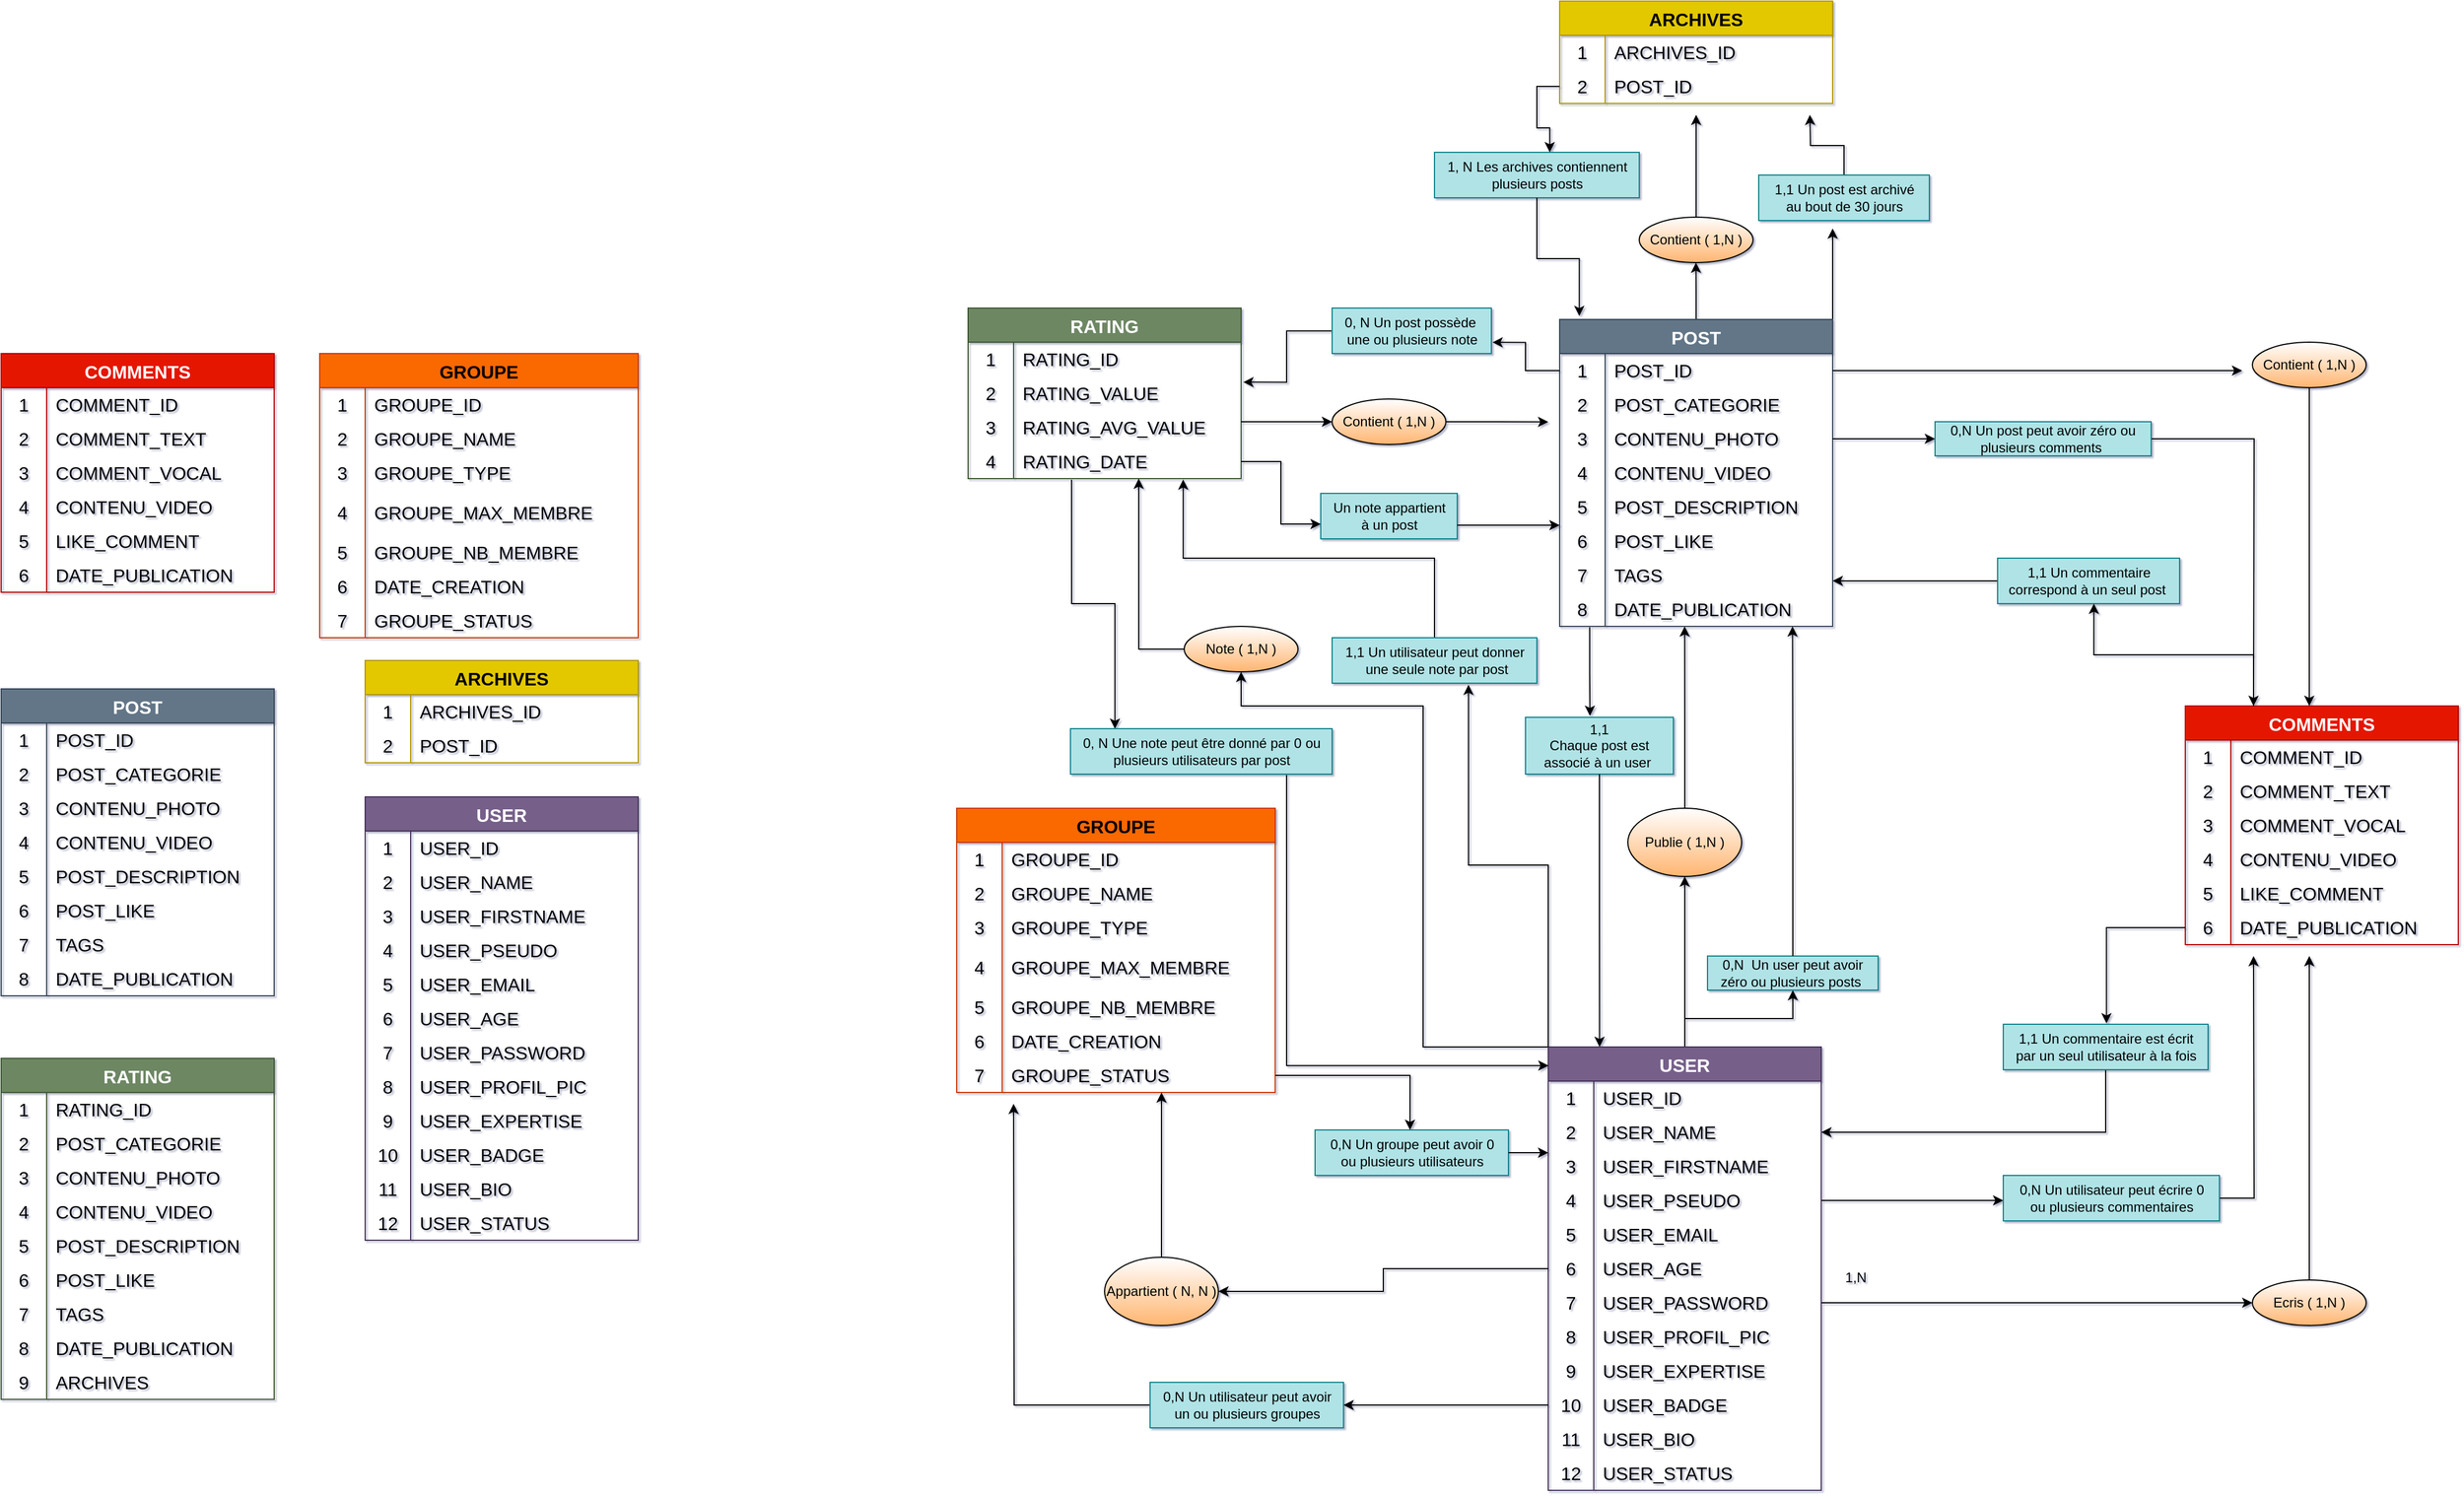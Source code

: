 <mxfile version="26.1.1">
  <diagram name="Page-1" id="KYBjvPWmhtNgNTboTlzx">
    <mxGraphModel dx="3879" dy="2576" grid="1" gridSize="10" guides="1" tooltips="1" connect="1" arrows="1" fold="1" page="1" pageScale="1" pageWidth="827" pageHeight="1169" background="none" math="0" shadow="1">
      <root>
        <mxCell id="0" />
        <mxCell id="1" parent="0" />
        <mxCell id="-shJtQm6je9ej7BdBxQa-213" style="edgeStyle=orthogonalEdgeStyle;rounded=0;orthogonalLoop=1;jettySize=auto;html=1;exitX=0.5;exitY=0;exitDx=0;exitDy=0;labelBackgroundColor=none;fontColor=default;" parent="1" source="-shJtQm6je9ej7BdBxQa-54" target="-shJtQm6je9ej7BdBxQa-214" edge="1">
          <mxGeometry relative="1" as="geometry">
            <mxPoint x="279.571" y="610.0" as="targetPoint" />
          </mxGeometry>
        </mxCell>
        <mxCell id="7rwt8Vp4H8kqnkwfP_TJ-274" style="edgeStyle=orthogonalEdgeStyle;rounded=0;orthogonalLoop=1;jettySize=auto;html=1;entryX=0.5;entryY=1;entryDx=0;entryDy=0;" edge="1" parent="1" source="-shJtQm6je9ej7BdBxQa-54" target="-shJtQm6je9ej7BdBxQa-216">
          <mxGeometry relative="1" as="geometry" />
        </mxCell>
        <mxCell id="7rwt8Vp4H8kqnkwfP_TJ-285" style="edgeStyle=orthogonalEdgeStyle;rounded=0;orthogonalLoop=1;jettySize=auto;html=1;exitX=0;exitY=0;exitDx=0;exitDy=0;entryX=0.5;entryY=1;entryDx=0;entryDy=0;" edge="1" parent="1" source="-shJtQm6je9ej7BdBxQa-54" target="7rwt8Vp4H8kqnkwfP_TJ-284">
          <mxGeometry relative="1" as="geometry">
            <Array as="points">
              <mxPoint x="50" y="730" />
              <mxPoint x="50" y="430" />
              <mxPoint x="-110" y="430" />
            </Array>
          </mxGeometry>
        </mxCell>
        <mxCell id="-shJtQm6je9ej7BdBxQa-54" value="USER" style="shape=table;startSize=30;container=1;collapsible=0;childLayout=tableLayout;fixedRows=1;rowLines=0;fontStyle=1;fontSize=16;labelBackgroundColor=none;fillColor=#76608a;fontColor=#ffffff;strokeColor=#432D57;" parent="1" vertex="1">
          <mxGeometry x="160" y="730" width="240" height="390" as="geometry" />
        </mxCell>
        <mxCell id="-shJtQm6je9ej7BdBxQa-55" value="" style="shape=tableRow;horizontal=0;startSize=0;swimlaneHead=0;swimlaneBody=0;top=0;left=0;bottom=0;right=0;collapsible=0;dropTarget=0;fillColor=none;points=[[0,0.5],[1,0.5]];portConstraint=eastwest;fontSize=16;labelBackgroundColor=none;" parent="-shJtQm6je9ej7BdBxQa-54" vertex="1">
          <mxGeometry y="30" width="240" height="30" as="geometry" />
        </mxCell>
        <mxCell id="-shJtQm6je9ej7BdBxQa-56" value="1" style="shape=partialRectangle;html=1;whiteSpace=wrap;connectable=0;fillColor=none;top=0;left=0;bottom=0;right=0;overflow=hidden;pointerEvents=1;fontSize=16;labelBackgroundColor=none;" parent="-shJtQm6je9ej7BdBxQa-55" vertex="1">
          <mxGeometry width="40" height="30" as="geometry">
            <mxRectangle width="40" height="30" as="alternateBounds" />
          </mxGeometry>
        </mxCell>
        <mxCell id="-shJtQm6je9ej7BdBxQa-57" value="USER_ID" style="shape=partialRectangle;html=1;whiteSpace=wrap;connectable=0;fillColor=none;top=0;left=0;bottom=0;right=0;align=left;spacingLeft=6;overflow=hidden;fontSize=16;labelBackgroundColor=none;" parent="-shJtQm6je9ej7BdBxQa-55" vertex="1">
          <mxGeometry x="40" width="200" height="30" as="geometry">
            <mxRectangle width="200" height="30" as="alternateBounds" />
          </mxGeometry>
        </mxCell>
        <mxCell id="-shJtQm6je9ej7BdBxQa-58" value="" style="shape=tableRow;horizontal=0;startSize=0;swimlaneHead=0;swimlaneBody=0;top=0;left=0;bottom=0;right=0;collapsible=0;dropTarget=0;fillColor=none;points=[[0,0.5],[1,0.5]];portConstraint=eastwest;fontSize=16;labelBackgroundColor=none;" parent="-shJtQm6je9ej7BdBxQa-54" vertex="1">
          <mxGeometry y="60" width="240" height="30" as="geometry" />
        </mxCell>
        <mxCell id="-shJtQm6je9ej7BdBxQa-59" value="2" style="shape=partialRectangle;html=1;whiteSpace=wrap;connectable=0;fillColor=none;top=0;left=0;bottom=0;right=0;overflow=hidden;fontSize=16;labelBackgroundColor=none;" parent="-shJtQm6je9ej7BdBxQa-58" vertex="1">
          <mxGeometry width="40" height="30" as="geometry">
            <mxRectangle width="40" height="30" as="alternateBounds" />
          </mxGeometry>
        </mxCell>
        <mxCell id="-shJtQm6je9ej7BdBxQa-60" value="USER_NAME" style="shape=partialRectangle;html=1;whiteSpace=wrap;connectable=0;fillColor=none;top=0;left=0;bottom=0;right=0;align=left;spacingLeft=6;overflow=hidden;fontSize=16;labelBackgroundColor=none;" parent="-shJtQm6je9ej7BdBxQa-58" vertex="1">
          <mxGeometry x="40" width="200" height="30" as="geometry">
            <mxRectangle width="200" height="30" as="alternateBounds" />
          </mxGeometry>
        </mxCell>
        <mxCell id="-shJtQm6je9ej7BdBxQa-61" value="" style="shape=tableRow;horizontal=0;startSize=0;swimlaneHead=0;swimlaneBody=0;top=0;left=0;bottom=0;right=0;collapsible=0;dropTarget=0;fillColor=none;points=[[0,0.5],[1,0.5]];portConstraint=eastwest;fontSize=16;labelBackgroundColor=none;" parent="-shJtQm6je9ej7BdBxQa-54" vertex="1">
          <mxGeometry y="90" width="240" height="30" as="geometry" />
        </mxCell>
        <mxCell id="-shJtQm6je9ej7BdBxQa-62" value="3" style="shape=partialRectangle;html=1;whiteSpace=wrap;connectable=0;fillColor=none;top=0;left=0;bottom=0;right=0;overflow=hidden;fontSize=16;labelBackgroundColor=none;" parent="-shJtQm6je9ej7BdBxQa-61" vertex="1">
          <mxGeometry width="40" height="30" as="geometry">
            <mxRectangle width="40" height="30" as="alternateBounds" />
          </mxGeometry>
        </mxCell>
        <mxCell id="-shJtQm6je9ej7BdBxQa-63" value="USER_FIRSTNAME" style="shape=partialRectangle;html=1;whiteSpace=wrap;connectable=0;fillColor=none;top=0;left=0;bottom=0;right=0;align=left;spacingLeft=6;overflow=hidden;fontSize=16;labelBackgroundColor=none;" parent="-shJtQm6je9ej7BdBxQa-61" vertex="1">
          <mxGeometry x="40" width="200" height="30" as="geometry">
            <mxRectangle width="200" height="30" as="alternateBounds" />
          </mxGeometry>
        </mxCell>
        <mxCell id="-shJtQm6je9ej7BdBxQa-65" style="shape=tableRow;horizontal=0;startSize=0;swimlaneHead=0;swimlaneBody=0;top=0;left=0;bottom=0;right=0;collapsible=0;dropTarget=0;fillColor=none;points=[[0,0.5],[1,0.5]];portConstraint=eastwest;fontSize=16;labelBackgroundColor=none;" parent="-shJtQm6je9ej7BdBxQa-54" vertex="1">
          <mxGeometry y="120" width="240" height="30" as="geometry" />
        </mxCell>
        <mxCell id="-shJtQm6je9ej7BdBxQa-66" value="4" style="shape=partialRectangle;html=1;whiteSpace=wrap;connectable=0;fillColor=none;top=0;left=0;bottom=0;right=0;overflow=hidden;fontSize=16;labelBackgroundColor=none;" parent="-shJtQm6je9ej7BdBxQa-65" vertex="1">
          <mxGeometry width="40" height="30" as="geometry">
            <mxRectangle width="40" height="30" as="alternateBounds" />
          </mxGeometry>
        </mxCell>
        <mxCell id="-shJtQm6je9ej7BdBxQa-67" value="USER_PSEUDO" style="shape=partialRectangle;html=1;whiteSpace=wrap;connectable=0;fillColor=none;top=0;left=0;bottom=0;right=0;align=left;spacingLeft=6;overflow=hidden;fontSize=16;labelBackgroundColor=none;" parent="-shJtQm6je9ej7BdBxQa-65" vertex="1">
          <mxGeometry x="40" width="200" height="30" as="geometry">
            <mxRectangle width="200" height="30" as="alternateBounds" />
          </mxGeometry>
        </mxCell>
        <mxCell id="-shJtQm6je9ej7BdBxQa-68" style="shape=tableRow;horizontal=0;startSize=0;swimlaneHead=0;swimlaneBody=0;top=0;left=0;bottom=0;right=0;collapsible=0;dropTarget=0;fillColor=none;points=[[0,0.5],[1,0.5]];portConstraint=eastwest;fontSize=16;labelBackgroundColor=none;" parent="-shJtQm6je9ej7BdBxQa-54" vertex="1">
          <mxGeometry y="150" width="240" height="30" as="geometry" />
        </mxCell>
        <mxCell id="-shJtQm6je9ej7BdBxQa-69" value="5" style="shape=partialRectangle;html=1;whiteSpace=wrap;connectable=0;fillColor=none;top=0;left=0;bottom=0;right=0;overflow=hidden;fontSize=16;labelBackgroundColor=none;" parent="-shJtQm6je9ej7BdBxQa-68" vertex="1">
          <mxGeometry width="40" height="30" as="geometry">
            <mxRectangle width="40" height="30" as="alternateBounds" />
          </mxGeometry>
        </mxCell>
        <mxCell id="-shJtQm6je9ej7BdBxQa-70" value="USER_EMAIL" style="shape=partialRectangle;html=1;whiteSpace=wrap;connectable=0;fillColor=none;top=0;left=0;bottom=0;right=0;align=left;spacingLeft=6;overflow=hidden;fontSize=16;labelBackgroundColor=none;" parent="-shJtQm6je9ej7BdBxQa-68" vertex="1">
          <mxGeometry x="40" width="200" height="30" as="geometry">
            <mxRectangle width="200" height="30" as="alternateBounds" />
          </mxGeometry>
        </mxCell>
        <mxCell id="-shJtQm6je9ej7BdBxQa-71" style="shape=tableRow;horizontal=0;startSize=0;swimlaneHead=0;swimlaneBody=0;top=0;left=0;bottom=0;right=0;collapsible=0;dropTarget=0;fillColor=none;points=[[0,0.5],[1,0.5]];portConstraint=eastwest;fontSize=16;labelBackgroundColor=none;" parent="-shJtQm6je9ej7BdBxQa-54" vertex="1">
          <mxGeometry y="180" width="240" height="30" as="geometry" />
        </mxCell>
        <mxCell id="-shJtQm6je9ej7BdBxQa-72" value="6" style="shape=partialRectangle;html=1;whiteSpace=wrap;connectable=0;fillColor=none;top=0;left=0;bottom=0;right=0;overflow=hidden;fontSize=16;labelBackgroundColor=none;" parent="-shJtQm6je9ej7BdBxQa-71" vertex="1">
          <mxGeometry width="40" height="30" as="geometry">
            <mxRectangle width="40" height="30" as="alternateBounds" />
          </mxGeometry>
        </mxCell>
        <mxCell id="-shJtQm6je9ej7BdBxQa-73" value="USER_AGE" style="shape=partialRectangle;html=1;whiteSpace=wrap;connectable=0;fillColor=none;top=0;left=0;bottom=0;right=0;align=left;spacingLeft=6;overflow=hidden;fontSize=16;labelBackgroundColor=none;" parent="-shJtQm6je9ej7BdBxQa-71" vertex="1">
          <mxGeometry x="40" width="200" height="30" as="geometry">
            <mxRectangle width="200" height="30" as="alternateBounds" />
          </mxGeometry>
        </mxCell>
        <mxCell id="-shJtQm6je9ej7BdBxQa-74" style="shape=tableRow;horizontal=0;startSize=0;swimlaneHead=0;swimlaneBody=0;top=0;left=0;bottom=0;right=0;collapsible=0;dropTarget=0;fillColor=none;points=[[0,0.5],[1,0.5]];portConstraint=eastwest;fontSize=16;labelBackgroundColor=none;" parent="-shJtQm6je9ej7BdBxQa-54" vertex="1">
          <mxGeometry y="210" width="240" height="30" as="geometry" />
        </mxCell>
        <mxCell id="-shJtQm6je9ej7BdBxQa-75" value="7" style="shape=partialRectangle;html=1;whiteSpace=wrap;connectable=0;fillColor=none;top=0;left=0;bottom=0;right=0;overflow=hidden;fontSize=16;labelBackgroundColor=none;" parent="-shJtQm6je9ej7BdBxQa-74" vertex="1">
          <mxGeometry width="40" height="30" as="geometry">
            <mxRectangle width="40" height="30" as="alternateBounds" />
          </mxGeometry>
        </mxCell>
        <mxCell id="-shJtQm6je9ej7BdBxQa-76" value="USER_PASSWORD" style="shape=partialRectangle;html=1;whiteSpace=wrap;connectable=0;fillColor=none;top=0;left=0;bottom=0;right=0;align=left;spacingLeft=6;overflow=hidden;fontSize=16;labelBackgroundColor=none;" parent="-shJtQm6je9ej7BdBxQa-74" vertex="1">
          <mxGeometry x="40" width="200" height="30" as="geometry">
            <mxRectangle width="200" height="30" as="alternateBounds" />
          </mxGeometry>
        </mxCell>
        <mxCell id="-shJtQm6je9ej7BdBxQa-77" style="shape=tableRow;horizontal=0;startSize=0;swimlaneHead=0;swimlaneBody=0;top=0;left=0;bottom=0;right=0;collapsible=0;dropTarget=0;fillColor=none;points=[[0,0.5],[1,0.5]];portConstraint=eastwest;fontSize=16;labelBackgroundColor=none;" parent="-shJtQm6je9ej7BdBxQa-54" vertex="1">
          <mxGeometry y="240" width="240" height="30" as="geometry" />
        </mxCell>
        <mxCell id="-shJtQm6je9ej7BdBxQa-78" value="8" style="shape=partialRectangle;html=1;whiteSpace=wrap;connectable=0;fillColor=none;top=0;left=0;bottom=0;right=0;overflow=hidden;fontSize=16;labelBackgroundColor=none;" parent="-shJtQm6je9ej7BdBxQa-77" vertex="1">
          <mxGeometry width="40" height="30" as="geometry">
            <mxRectangle width="40" height="30" as="alternateBounds" />
          </mxGeometry>
        </mxCell>
        <mxCell id="-shJtQm6je9ej7BdBxQa-79" value="USER_PROFIL_PIC" style="shape=partialRectangle;html=1;whiteSpace=wrap;connectable=0;fillColor=none;top=0;left=0;bottom=0;right=0;align=left;spacingLeft=6;overflow=hidden;fontSize=16;labelBackgroundColor=none;" parent="-shJtQm6je9ej7BdBxQa-77" vertex="1">
          <mxGeometry x="40" width="200" height="30" as="geometry">
            <mxRectangle width="200" height="30" as="alternateBounds" />
          </mxGeometry>
        </mxCell>
        <mxCell id="-shJtQm6je9ej7BdBxQa-98" style="shape=tableRow;horizontal=0;startSize=0;swimlaneHead=0;swimlaneBody=0;top=0;left=0;bottom=0;right=0;collapsible=0;dropTarget=0;fillColor=none;points=[[0,0.5],[1,0.5]];portConstraint=eastwest;fontSize=16;labelBackgroundColor=none;" parent="-shJtQm6je9ej7BdBxQa-54" vertex="1">
          <mxGeometry y="270" width="240" height="30" as="geometry" />
        </mxCell>
        <mxCell id="-shJtQm6je9ej7BdBxQa-99" value="9" style="shape=partialRectangle;html=1;whiteSpace=wrap;connectable=0;fillColor=none;top=0;left=0;bottom=0;right=0;overflow=hidden;fontSize=16;labelBackgroundColor=none;" parent="-shJtQm6je9ej7BdBxQa-98" vertex="1">
          <mxGeometry width="40" height="30" as="geometry">
            <mxRectangle width="40" height="30" as="alternateBounds" />
          </mxGeometry>
        </mxCell>
        <mxCell id="-shJtQm6je9ej7BdBxQa-100" value="USER_EXPERTISE" style="shape=partialRectangle;html=1;whiteSpace=wrap;connectable=0;fillColor=none;top=0;left=0;bottom=0;right=0;align=left;spacingLeft=6;overflow=hidden;fontSize=16;labelBackgroundColor=none;" parent="-shJtQm6je9ej7BdBxQa-98" vertex="1">
          <mxGeometry x="40" width="200" height="30" as="geometry">
            <mxRectangle width="200" height="30" as="alternateBounds" />
          </mxGeometry>
        </mxCell>
        <mxCell id="-shJtQm6je9ej7BdBxQa-101" style="shape=tableRow;horizontal=0;startSize=0;swimlaneHead=0;swimlaneBody=0;top=0;left=0;bottom=0;right=0;collapsible=0;dropTarget=0;fillColor=none;points=[[0,0.5],[1,0.5]];portConstraint=eastwest;fontSize=16;labelBackgroundColor=none;" parent="-shJtQm6je9ej7BdBxQa-54" vertex="1">
          <mxGeometry y="300" width="240" height="30" as="geometry" />
        </mxCell>
        <mxCell id="-shJtQm6je9ej7BdBxQa-102" value="10" style="shape=partialRectangle;html=1;whiteSpace=wrap;connectable=0;fillColor=none;top=0;left=0;bottom=0;right=0;overflow=hidden;fontSize=16;labelBackgroundColor=none;" parent="-shJtQm6je9ej7BdBxQa-101" vertex="1">
          <mxGeometry width="40" height="30" as="geometry">
            <mxRectangle width="40" height="30" as="alternateBounds" />
          </mxGeometry>
        </mxCell>
        <mxCell id="-shJtQm6je9ej7BdBxQa-103" value="USER_BADGE" style="shape=partialRectangle;html=1;whiteSpace=wrap;connectable=0;fillColor=none;top=0;left=0;bottom=0;right=0;align=left;spacingLeft=6;overflow=hidden;fontSize=16;labelBackgroundColor=none;" parent="-shJtQm6je9ej7BdBxQa-101" vertex="1">
          <mxGeometry x="40" width="200" height="30" as="geometry">
            <mxRectangle width="200" height="30" as="alternateBounds" />
          </mxGeometry>
        </mxCell>
        <mxCell id="-shJtQm6je9ej7BdBxQa-104" style="shape=tableRow;horizontal=0;startSize=0;swimlaneHead=0;swimlaneBody=0;top=0;left=0;bottom=0;right=0;collapsible=0;dropTarget=0;fillColor=none;points=[[0,0.5],[1,0.5]];portConstraint=eastwest;fontSize=16;labelBackgroundColor=none;" parent="-shJtQm6je9ej7BdBxQa-54" vertex="1">
          <mxGeometry y="330" width="240" height="30" as="geometry" />
        </mxCell>
        <mxCell id="-shJtQm6je9ej7BdBxQa-105" value="11" style="shape=partialRectangle;html=1;whiteSpace=wrap;connectable=0;fillColor=none;top=0;left=0;bottom=0;right=0;overflow=hidden;fontSize=16;labelBackgroundColor=none;" parent="-shJtQm6je9ej7BdBxQa-104" vertex="1">
          <mxGeometry width="40" height="30" as="geometry">
            <mxRectangle width="40" height="30" as="alternateBounds" />
          </mxGeometry>
        </mxCell>
        <mxCell id="-shJtQm6je9ej7BdBxQa-106" value="USER_BIO" style="shape=partialRectangle;html=1;whiteSpace=wrap;connectable=0;fillColor=none;top=0;left=0;bottom=0;right=0;align=left;spacingLeft=6;overflow=hidden;fontSize=16;labelBackgroundColor=none;" parent="-shJtQm6je9ej7BdBxQa-104" vertex="1">
          <mxGeometry x="40" width="200" height="30" as="geometry">
            <mxRectangle width="200" height="30" as="alternateBounds" />
          </mxGeometry>
        </mxCell>
        <mxCell id="-shJtQm6je9ej7BdBxQa-107" style="shape=tableRow;horizontal=0;startSize=0;swimlaneHead=0;swimlaneBody=0;top=0;left=0;bottom=0;right=0;collapsible=0;dropTarget=0;fillColor=none;points=[[0,0.5],[1,0.5]];portConstraint=eastwest;fontSize=16;labelBackgroundColor=none;" parent="-shJtQm6je9ej7BdBxQa-54" vertex="1">
          <mxGeometry y="360" width="240" height="30" as="geometry" />
        </mxCell>
        <mxCell id="-shJtQm6je9ej7BdBxQa-108" value="12" style="shape=partialRectangle;html=1;whiteSpace=wrap;connectable=0;fillColor=none;top=0;left=0;bottom=0;right=0;overflow=hidden;fontSize=16;labelBackgroundColor=none;" parent="-shJtQm6je9ej7BdBxQa-107" vertex="1">
          <mxGeometry width="40" height="30" as="geometry">
            <mxRectangle width="40" height="30" as="alternateBounds" />
          </mxGeometry>
        </mxCell>
        <mxCell id="-shJtQm6je9ej7BdBxQa-109" value="USER_STATUS" style="shape=partialRectangle;html=1;whiteSpace=wrap;connectable=0;fillColor=none;top=0;left=0;bottom=0;right=0;align=left;spacingLeft=6;overflow=hidden;fontSize=16;labelBackgroundColor=none;" parent="-shJtQm6je9ej7BdBxQa-107" vertex="1">
          <mxGeometry x="40" width="200" height="30" as="geometry">
            <mxRectangle width="200" height="30" as="alternateBounds" />
          </mxGeometry>
        </mxCell>
        <mxCell id="-shJtQm6je9ej7BdBxQa-88" value="POST" style="shape=table;startSize=30;container=1;collapsible=0;childLayout=tableLayout;fixedRows=1;rowLines=0;fontStyle=1;fontSize=16;labelBackgroundColor=none;fillColor=#647687;fontColor=#ffffff;strokeColor=#314354;" parent="1" vertex="1">
          <mxGeometry x="-1200" y="415" width="240" height="270" as="geometry" />
        </mxCell>
        <mxCell id="-shJtQm6je9ej7BdBxQa-89" value="" style="shape=tableRow;horizontal=0;startSize=0;swimlaneHead=0;swimlaneBody=0;top=0;left=0;bottom=0;right=0;collapsible=0;dropTarget=0;fillColor=none;points=[[0,0.5],[1,0.5]];portConstraint=eastwest;fontSize=16;labelBackgroundColor=none;" parent="-shJtQm6je9ej7BdBxQa-88" vertex="1">
          <mxGeometry y="30" width="240" height="30" as="geometry" />
        </mxCell>
        <mxCell id="-shJtQm6je9ej7BdBxQa-90" value="1" style="shape=partialRectangle;html=1;whiteSpace=wrap;connectable=0;fillColor=none;top=0;left=0;bottom=0;right=0;overflow=hidden;pointerEvents=1;fontSize=16;labelBackgroundColor=none;" parent="-shJtQm6je9ej7BdBxQa-89" vertex="1">
          <mxGeometry width="40" height="30" as="geometry">
            <mxRectangle width="40" height="30" as="alternateBounds" />
          </mxGeometry>
        </mxCell>
        <mxCell id="-shJtQm6je9ej7BdBxQa-91" value="POST_ID" style="shape=partialRectangle;html=1;whiteSpace=wrap;connectable=0;fillColor=none;top=0;left=0;bottom=0;right=0;align=left;spacingLeft=6;overflow=hidden;fontSize=16;labelBackgroundColor=none;" parent="-shJtQm6je9ej7BdBxQa-89" vertex="1">
          <mxGeometry x="40" width="200" height="30" as="geometry">
            <mxRectangle width="200" height="30" as="alternateBounds" />
          </mxGeometry>
        </mxCell>
        <mxCell id="-shJtQm6je9ej7BdBxQa-92" value="" style="shape=tableRow;horizontal=0;startSize=0;swimlaneHead=0;swimlaneBody=0;top=0;left=0;bottom=0;right=0;collapsible=0;dropTarget=0;fillColor=none;points=[[0,0.5],[1,0.5]];portConstraint=eastwest;fontSize=16;labelBackgroundColor=none;" parent="-shJtQm6je9ej7BdBxQa-88" vertex="1">
          <mxGeometry y="60" width="240" height="30" as="geometry" />
        </mxCell>
        <mxCell id="-shJtQm6je9ej7BdBxQa-93" value="2" style="shape=partialRectangle;html=1;whiteSpace=wrap;connectable=0;fillColor=none;top=0;left=0;bottom=0;right=0;overflow=hidden;fontSize=16;labelBackgroundColor=none;" parent="-shJtQm6je9ej7BdBxQa-92" vertex="1">
          <mxGeometry width="40" height="30" as="geometry">
            <mxRectangle width="40" height="30" as="alternateBounds" />
          </mxGeometry>
        </mxCell>
        <mxCell id="-shJtQm6je9ej7BdBxQa-94" value="POST_CATEGORIE" style="shape=partialRectangle;html=1;whiteSpace=wrap;connectable=0;fillColor=none;top=0;left=0;bottom=0;right=0;align=left;spacingLeft=6;overflow=hidden;fontSize=16;labelBackgroundColor=none;" parent="-shJtQm6je9ej7BdBxQa-92" vertex="1">
          <mxGeometry x="40" width="200" height="30" as="geometry">
            <mxRectangle width="200" height="30" as="alternateBounds" />
          </mxGeometry>
        </mxCell>
        <mxCell id="-shJtQm6je9ej7BdBxQa-95" value="" style="shape=tableRow;horizontal=0;startSize=0;swimlaneHead=0;swimlaneBody=0;top=0;left=0;bottom=0;right=0;collapsible=0;dropTarget=0;fillColor=none;points=[[0,0.5],[1,0.5]];portConstraint=eastwest;fontSize=16;labelBackgroundColor=none;" parent="-shJtQm6je9ej7BdBxQa-88" vertex="1">
          <mxGeometry y="90" width="240" height="30" as="geometry" />
        </mxCell>
        <mxCell id="-shJtQm6je9ej7BdBxQa-96" value="3" style="shape=partialRectangle;html=1;whiteSpace=wrap;connectable=0;fillColor=none;top=0;left=0;bottom=0;right=0;overflow=hidden;fontSize=16;labelBackgroundColor=none;" parent="-shJtQm6je9ej7BdBxQa-95" vertex="1">
          <mxGeometry width="40" height="30" as="geometry">
            <mxRectangle width="40" height="30" as="alternateBounds" />
          </mxGeometry>
        </mxCell>
        <mxCell id="-shJtQm6je9ej7BdBxQa-97" value="CONTENU_PHOTO" style="shape=partialRectangle;html=1;whiteSpace=wrap;connectable=0;fillColor=none;top=0;left=0;bottom=0;right=0;align=left;spacingLeft=6;overflow=hidden;fontSize=16;labelBackgroundColor=none;" parent="-shJtQm6je9ej7BdBxQa-95" vertex="1">
          <mxGeometry x="40" width="200" height="30" as="geometry">
            <mxRectangle width="200" height="30" as="alternateBounds" />
          </mxGeometry>
        </mxCell>
        <mxCell id="-shJtQm6je9ej7BdBxQa-110" style="shape=tableRow;horizontal=0;startSize=0;swimlaneHead=0;swimlaneBody=0;top=0;left=0;bottom=0;right=0;collapsible=0;dropTarget=0;fillColor=none;points=[[0,0.5],[1,0.5]];portConstraint=eastwest;fontSize=16;labelBackgroundColor=none;" parent="-shJtQm6je9ej7BdBxQa-88" vertex="1">
          <mxGeometry y="120" width="240" height="30" as="geometry" />
        </mxCell>
        <mxCell id="-shJtQm6je9ej7BdBxQa-111" value="4" style="shape=partialRectangle;html=1;whiteSpace=wrap;connectable=0;fillColor=none;top=0;left=0;bottom=0;right=0;overflow=hidden;fontSize=16;labelBackgroundColor=none;" parent="-shJtQm6je9ej7BdBxQa-110" vertex="1">
          <mxGeometry width="40" height="30" as="geometry">
            <mxRectangle width="40" height="30" as="alternateBounds" />
          </mxGeometry>
        </mxCell>
        <mxCell id="-shJtQm6je9ej7BdBxQa-112" value="CONTENU_VIDEO" style="shape=partialRectangle;html=1;whiteSpace=wrap;connectable=0;fillColor=none;top=0;left=0;bottom=0;right=0;align=left;spacingLeft=6;overflow=hidden;fontSize=16;labelBackgroundColor=none;" parent="-shJtQm6je9ej7BdBxQa-110" vertex="1">
          <mxGeometry x="40" width="200" height="30" as="geometry">
            <mxRectangle width="200" height="30" as="alternateBounds" />
          </mxGeometry>
        </mxCell>
        <mxCell id="-shJtQm6je9ej7BdBxQa-113" style="shape=tableRow;horizontal=0;startSize=0;swimlaneHead=0;swimlaneBody=0;top=0;left=0;bottom=0;right=0;collapsible=0;dropTarget=0;fillColor=none;points=[[0,0.5],[1,0.5]];portConstraint=eastwest;fontSize=16;labelBackgroundColor=none;" parent="-shJtQm6je9ej7BdBxQa-88" vertex="1">
          <mxGeometry y="150" width="240" height="30" as="geometry" />
        </mxCell>
        <mxCell id="-shJtQm6je9ej7BdBxQa-114" value="5" style="shape=partialRectangle;html=1;whiteSpace=wrap;connectable=0;fillColor=none;top=0;left=0;bottom=0;right=0;overflow=hidden;fontSize=16;labelBackgroundColor=none;" parent="-shJtQm6je9ej7BdBxQa-113" vertex="1">
          <mxGeometry width="40" height="30" as="geometry">
            <mxRectangle width="40" height="30" as="alternateBounds" />
          </mxGeometry>
        </mxCell>
        <mxCell id="-shJtQm6je9ej7BdBxQa-115" value="POST_DESCRIPTION" style="shape=partialRectangle;html=1;whiteSpace=wrap;connectable=0;fillColor=none;top=0;left=0;bottom=0;right=0;align=left;spacingLeft=6;overflow=hidden;fontSize=16;labelBackgroundColor=none;" parent="-shJtQm6je9ej7BdBxQa-113" vertex="1">
          <mxGeometry x="40" width="200" height="30" as="geometry">
            <mxRectangle width="200" height="30" as="alternateBounds" />
          </mxGeometry>
        </mxCell>
        <mxCell id="-shJtQm6je9ej7BdBxQa-116" style="shape=tableRow;horizontal=0;startSize=0;swimlaneHead=0;swimlaneBody=0;top=0;left=0;bottom=0;right=0;collapsible=0;dropTarget=0;fillColor=none;points=[[0,0.5],[1,0.5]];portConstraint=eastwest;fontSize=16;labelBackgroundColor=none;" parent="-shJtQm6je9ej7BdBxQa-88" vertex="1">
          <mxGeometry y="180" width="240" height="30" as="geometry" />
        </mxCell>
        <mxCell id="-shJtQm6je9ej7BdBxQa-117" value="6" style="shape=partialRectangle;html=1;whiteSpace=wrap;connectable=0;fillColor=none;top=0;left=0;bottom=0;right=0;overflow=hidden;fontSize=16;labelBackgroundColor=none;" parent="-shJtQm6je9ej7BdBxQa-116" vertex="1">
          <mxGeometry width="40" height="30" as="geometry">
            <mxRectangle width="40" height="30" as="alternateBounds" />
          </mxGeometry>
        </mxCell>
        <mxCell id="-shJtQm6je9ej7BdBxQa-118" value="POST_LIKE" style="shape=partialRectangle;html=1;whiteSpace=wrap;connectable=0;fillColor=none;top=0;left=0;bottom=0;right=0;align=left;spacingLeft=6;overflow=hidden;fontSize=16;labelBackgroundColor=none;" parent="-shJtQm6je9ej7BdBxQa-116" vertex="1">
          <mxGeometry x="40" width="200" height="30" as="geometry">
            <mxRectangle width="200" height="30" as="alternateBounds" />
          </mxGeometry>
        </mxCell>
        <mxCell id="-shJtQm6je9ej7BdBxQa-119" style="shape=tableRow;horizontal=0;startSize=0;swimlaneHead=0;swimlaneBody=0;top=0;left=0;bottom=0;right=0;collapsible=0;dropTarget=0;fillColor=none;points=[[0,0.5],[1,0.5]];portConstraint=eastwest;fontSize=16;labelBackgroundColor=none;" parent="-shJtQm6je9ej7BdBxQa-88" vertex="1">
          <mxGeometry y="210" width="240" height="30" as="geometry" />
        </mxCell>
        <mxCell id="-shJtQm6je9ej7BdBxQa-120" value="7" style="shape=partialRectangle;html=1;whiteSpace=wrap;connectable=0;fillColor=none;top=0;left=0;bottom=0;right=0;overflow=hidden;fontSize=16;labelBackgroundColor=none;" parent="-shJtQm6je9ej7BdBxQa-119" vertex="1">
          <mxGeometry width="40" height="30" as="geometry">
            <mxRectangle width="40" height="30" as="alternateBounds" />
          </mxGeometry>
        </mxCell>
        <mxCell id="-shJtQm6je9ej7BdBxQa-121" value="TAGS" style="shape=partialRectangle;html=1;whiteSpace=wrap;connectable=0;fillColor=none;top=0;left=0;bottom=0;right=0;align=left;spacingLeft=6;overflow=hidden;fontSize=16;labelBackgroundColor=none;" parent="-shJtQm6je9ej7BdBxQa-119" vertex="1">
          <mxGeometry x="40" width="200" height="30" as="geometry">
            <mxRectangle width="200" height="30" as="alternateBounds" />
          </mxGeometry>
        </mxCell>
        <mxCell id="-shJtQm6je9ej7BdBxQa-122" style="shape=tableRow;horizontal=0;startSize=0;swimlaneHead=0;swimlaneBody=0;top=0;left=0;bottom=0;right=0;collapsible=0;dropTarget=0;fillColor=none;points=[[0,0.5],[1,0.5]];portConstraint=eastwest;fontSize=16;labelBackgroundColor=none;" parent="-shJtQm6je9ej7BdBxQa-88" vertex="1">
          <mxGeometry y="240" width="240" height="30" as="geometry" />
        </mxCell>
        <mxCell id="-shJtQm6je9ej7BdBxQa-123" value="8" style="shape=partialRectangle;html=1;whiteSpace=wrap;connectable=0;fillColor=none;top=0;left=0;bottom=0;right=0;overflow=hidden;fontSize=16;labelBackgroundColor=none;" parent="-shJtQm6je9ej7BdBxQa-122" vertex="1">
          <mxGeometry width="40" height="30" as="geometry">
            <mxRectangle width="40" height="30" as="alternateBounds" />
          </mxGeometry>
        </mxCell>
        <mxCell id="-shJtQm6je9ej7BdBxQa-124" value="DATE_PUBLICATION" style="shape=partialRectangle;html=1;whiteSpace=wrap;connectable=0;fillColor=none;top=0;left=0;bottom=0;right=0;align=left;spacingLeft=6;overflow=hidden;fontSize=16;labelBackgroundColor=none;" parent="-shJtQm6je9ej7BdBxQa-122" vertex="1">
          <mxGeometry x="40" width="200" height="30" as="geometry">
            <mxRectangle width="200" height="30" as="alternateBounds" />
          </mxGeometry>
        </mxCell>
        <mxCell id="-shJtQm6je9ej7BdBxQa-131" value="COMMENTS" style="shape=table;startSize=30;container=1;collapsible=0;childLayout=tableLayout;fixedRows=1;rowLines=0;fontStyle=1;fontSize=16;labelBackgroundColor=none;fillColor=#e51400;strokeColor=#B20000;fontColor=#ffffff;" parent="1" vertex="1">
          <mxGeometry x="720" y="430" width="240" height="210" as="geometry" />
        </mxCell>
        <mxCell id="-shJtQm6je9ej7BdBxQa-132" value="" style="shape=tableRow;horizontal=0;startSize=0;swimlaneHead=0;swimlaneBody=0;top=0;left=0;bottom=0;right=0;collapsible=0;dropTarget=0;fillColor=none;points=[[0,0.5],[1,0.5]];portConstraint=eastwest;fontSize=16;labelBackgroundColor=none;" parent="-shJtQm6je9ej7BdBxQa-131" vertex="1">
          <mxGeometry y="30" width="240" height="30" as="geometry" />
        </mxCell>
        <mxCell id="-shJtQm6je9ej7BdBxQa-133" value="1" style="shape=partialRectangle;html=1;whiteSpace=wrap;connectable=0;fillColor=none;top=0;left=0;bottom=0;right=0;overflow=hidden;pointerEvents=1;fontSize=16;labelBackgroundColor=none;" parent="-shJtQm6je9ej7BdBxQa-132" vertex="1">
          <mxGeometry width="40" height="30" as="geometry">
            <mxRectangle width="40" height="30" as="alternateBounds" />
          </mxGeometry>
        </mxCell>
        <mxCell id="-shJtQm6je9ej7BdBxQa-134" value="COMMENT_ID" style="shape=partialRectangle;html=1;whiteSpace=wrap;connectable=0;fillColor=none;top=0;left=0;bottom=0;right=0;align=left;spacingLeft=6;overflow=hidden;fontSize=16;labelBackgroundColor=none;" parent="-shJtQm6je9ej7BdBxQa-132" vertex="1">
          <mxGeometry x="40" width="200" height="30" as="geometry">
            <mxRectangle width="200" height="30" as="alternateBounds" />
          </mxGeometry>
        </mxCell>
        <mxCell id="-shJtQm6je9ej7BdBxQa-135" value="" style="shape=tableRow;horizontal=0;startSize=0;swimlaneHead=0;swimlaneBody=0;top=0;left=0;bottom=0;right=0;collapsible=0;dropTarget=0;fillColor=none;points=[[0,0.5],[1,0.5]];portConstraint=eastwest;fontSize=16;labelBackgroundColor=none;" parent="-shJtQm6je9ej7BdBxQa-131" vertex="1">
          <mxGeometry y="60" width="240" height="30" as="geometry" />
        </mxCell>
        <mxCell id="-shJtQm6je9ej7BdBxQa-136" value="2" style="shape=partialRectangle;html=1;whiteSpace=wrap;connectable=0;fillColor=none;top=0;left=0;bottom=0;right=0;overflow=hidden;fontSize=16;labelBackgroundColor=none;" parent="-shJtQm6je9ej7BdBxQa-135" vertex="1">
          <mxGeometry width="40" height="30" as="geometry">
            <mxRectangle width="40" height="30" as="alternateBounds" />
          </mxGeometry>
        </mxCell>
        <mxCell id="-shJtQm6je9ej7BdBxQa-137" value="COMMENT_TEXT" style="shape=partialRectangle;html=1;whiteSpace=wrap;connectable=0;fillColor=none;top=0;left=0;bottom=0;right=0;align=left;spacingLeft=6;overflow=hidden;fontSize=16;labelBackgroundColor=none;" parent="-shJtQm6je9ej7BdBxQa-135" vertex="1">
          <mxGeometry x="40" width="200" height="30" as="geometry">
            <mxRectangle width="200" height="30" as="alternateBounds" />
          </mxGeometry>
        </mxCell>
        <mxCell id="-shJtQm6je9ej7BdBxQa-138" value="" style="shape=tableRow;horizontal=0;startSize=0;swimlaneHead=0;swimlaneBody=0;top=0;left=0;bottom=0;right=0;collapsible=0;dropTarget=0;fillColor=none;points=[[0,0.5],[1,0.5]];portConstraint=eastwest;fontSize=16;labelBackgroundColor=none;" parent="-shJtQm6je9ej7BdBxQa-131" vertex="1">
          <mxGeometry y="90" width="240" height="30" as="geometry" />
        </mxCell>
        <mxCell id="-shJtQm6je9ej7BdBxQa-139" value="3" style="shape=partialRectangle;html=1;whiteSpace=wrap;connectable=0;fillColor=none;top=0;left=0;bottom=0;right=0;overflow=hidden;fontSize=16;labelBackgroundColor=none;" parent="-shJtQm6je9ej7BdBxQa-138" vertex="1">
          <mxGeometry width="40" height="30" as="geometry">
            <mxRectangle width="40" height="30" as="alternateBounds" />
          </mxGeometry>
        </mxCell>
        <mxCell id="-shJtQm6je9ej7BdBxQa-140" value="COMMENT_VOCAL" style="shape=partialRectangle;html=1;whiteSpace=wrap;connectable=0;fillColor=none;top=0;left=0;bottom=0;right=0;align=left;spacingLeft=6;overflow=hidden;fontSize=16;labelBackgroundColor=none;" parent="-shJtQm6je9ej7BdBxQa-138" vertex="1">
          <mxGeometry x="40" width="200" height="30" as="geometry">
            <mxRectangle width="200" height="30" as="alternateBounds" />
          </mxGeometry>
        </mxCell>
        <mxCell id="-shJtQm6je9ej7BdBxQa-141" style="shape=tableRow;horizontal=0;startSize=0;swimlaneHead=0;swimlaneBody=0;top=0;left=0;bottom=0;right=0;collapsible=0;dropTarget=0;fillColor=none;points=[[0,0.5],[1,0.5]];portConstraint=eastwest;fontSize=16;labelBackgroundColor=none;" parent="-shJtQm6je9ej7BdBxQa-131" vertex="1">
          <mxGeometry y="120" width="240" height="30" as="geometry" />
        </mxCell>
        <mxCell id="-shJtQm6je9ej7BdBxQa-142" value="4" style="shape=partialRectangle;html=1;whiteSpace=wrap;connectable=0;fillColor=none;top=0;left=0;bottom=0;right=0;overflow=hidden;fontSize=16;labelBackgroundColor=none;" parent="-shJtQm6je9ej7BdBxQa-141" vertex="1">
          <mxGeometry width="40" height="30" as="geometry">
            <mxRectangle width="40" height="30" as="alternateBounds" />
          </mxGeometry>
        </mxCell>
        <mxCell id="-shJtQm6je9ej7BdBxQa-143" value="CONTENU_VIDEO" style="shape=partialRectangle;html=1;whiteSpace=wrap;connectable=0;fillColor=none;top=0;left=0;bottom=0;right=0;align=left;spacingLeft=6;overflow=hidden;fontSize=16;labelBackgroundColor=none;" parent="-shJtQm6je9ej7BdBxQa-141" vertex="1">
          <mxGeometry x="40" width="200" height="30" as="geometry">
            <mxRectangle width="200" height="30" as="alternateBounds" />
          </mxGeometry>
        </mxCell>
        <mxCell id="-shJtQm6je9ej7BdBxQa-144" style="shape=tableRow;horizontal=0;startSize=0;swimlaneHead=0;swimlaneBody=0;top=0;left=0;bottom=0;right=0;collapsible=0;dropTarget=0;fillColor=none;points=[[0,0.5],[1,0.5]];portConstraint=eastwest;fontSize=16;labelBackgroundColor=none;" parent="-shJtQm6je9ej7BdBxQa-131" vertex="1">
          <mxGeometry y="150" width="240" height="30" as="geometry" />
        </mxCell>
        <mxCell id="-shJtQm6je9ej7BdBxQa-145" value="5" style="shape=partialRectangle;html=1;whiteSpace=wrap;connectable=0;fillColor=none;top=0;left=0;bottom=0;right=0;overflow=hidden;fontSize=16;labelBackgroundColor=none;" parent="-shJtQm6je9ej7BdBxQa-144" vertex="1">
          <mxGeometry width="40" height="30" as="geometry">
            <mxRectangle width="40" height="30" as="alternateBounds" />
          </mxGeometry>
        </mxCell>
        <mxCell id="-shJtQm6je9ej7BdBxQa-146" value="LIKE_COMMENT" style="shape=partialRectangle;html=1;whiteSpace=wrap;connectable=0;fillColor=none;top=0;left=0;bottom=0;right=0;align=left;spacingLeft=6;overflow=hidden;fontSize=16;labelBackgroundColor=none;" parent="-shJtQm6je9ej7BdBxQa-144" vertex="1">
          <mxGeometry x="40" width="200" height="30" as="geometry">
            <mxRectangle width="200" height="30" as="alternateBounds" />
          </mxGeometry>
        </mxCell>
        <mxCell id="-shJtQm6je9ej7BdBxQa-194" style="shape=tableRow;horizontal=0;startSize=0;swimlaneHead=0;swimlaneBody=0;top=0;left=0;bottom=0;right=0;collapsible=0;dropTarget=0;fillColor=none;points=[[0,0.5],[1,0.5]];portConstraint=eastwest;fontSize=16;labelBackgroundColor=none;" parent="-shJtQm6je9ej7BdBxQa-131" vertex="1">
          <mxGeometry y="180" width="240" height="30" as="geometry" />
        </mxCell>
        <mxCell id="-shJtQm6je9ej7BdBxQa-195" value="6" style="shape=partialRectangle;html=1;whiteSpace=wrap;connectable=0;fillColor=none;top=0;left=0;bottom=0;right=0;overflow=hidden;fontSize=16;labelBackgroundColor=none;" parent="-shJtQm6je9ej7BdBxQa-194" vertex="1">
          <mxGeometry width="40" height="30" as="geometry">
            <mxRectangle width="40" height="30" as="alternateBounds" />
          </mxGeometry>
        </mxCell>
        <mxCell id="-shJtQm6je9ej7BdBxQa-196" value="DATE_PUBLICATION" style="shape=partialRectangle;html=1;whiteSpace=wrap;connectable=0;fillColor=none;top=0;left=0;bottom=0;right=0;align=left;spacingLeft=6;overflow=hidden;fontSize=16;labelBackgroundColor=none;" parent="-shJtQm6je9ej7BdBxQa-194" vertex="1">
          <mxGeometry x="40" width="200" height="30" as="geometry">
            <mxRectangle width="200" height="30" as="alternateBounds" />
          </mxGeometry>
        </mxCell>
        <mxCell id="-shJtQm6je9ej7BdBxQa-178" value="GROUPE" style="shape=table;startSize=30;container=1;collapsible=0;childLayout=tableLayout;fixedRows=1;rowLines=0;fontStyle=1;fontSize=16;labelBackgroundColor=none;fillColor=#fa6800;fontColor=#000000;strokeColor=#C73500;" parent="1" vertex="1">
          <mxGeometry x="-920" y="120" width="280" height="250" as="geometry" />
        </mxCell>
        <mxCell id="-shJtQm6je9ej7BdBxQa-179" value="" style="shape=tableRow;horizontal=0;startSize=0;swimlaneHead=0;swimlaneBody=0;top=0;left=0;bottom=0;right=0;collapsible=0;dropTarget=0;fillColor=none;points=[[0,0.5],[1,0.5]];portConstraint=eastwest;fontSize=16;labelBackgroundColor=none;" parent="-shJtQm6je9ej7BdBxQa-178" vertex="1">
          <mxGeometry y="30" width="280" height="30" as="geometry" />
        </mxCell>
        <mxCell id="-shJtQm6je9ej7BdBxQa-180" value="1" style="shape=partialRectangle;html=1;whiteSpace=wrap;connectable=0;fillColor=none;top=0;left=0;bottom=0;right=0;overflow=hidden;pointerEvents=1;fontSize=16;labelBackgroundColor=none;" parent="-shJtQm6je9ej7BdBxQa-179" vertex="1">
          <mxGeometry width="40" height="30" as="geometry">
            <mxRectangle width="40" height="30" as="alternateBounds" />
          </mxGeometry>
        </mxCell>
        <mxCell id="-shJtQm6je9ej7BdBxQa-181" value="GROUPE_ID" style="shape=partialRectangle;html=1;whiteSpace=wrap;connectable=0;fillColor=none;top=0;left=0;bottom=0;right=0;align=left;spacingLeft=6;overflow=hidden;fontSize=16;labelBackgroundColor=none;" parent="-shJtQm6je9ej7BdBxQa-179" vertex="1">
          <mxGeometry x="40" width="240" height="30" as="geometry">
            <mxRectangle width="240" height="30" as="alternateBounds" />
          </mxGeometry>
        </mxCell>
        <mxCell id="-shJtQm6je9ej7BdBxQa-182" value="" style="shape=tableRow;horizontal=0;startSize=0;swimlaneHead=0;swimlaneBody=0;top=0;left=0;bottom=0;right=0;collapsible=0;dropTarget=0;fillColor=none;points=[[0,0.5],[1,0.5]];portConstraint=eastwest;fontSize=16;labelBackgroundColor=none;" parent="-shJtQm6je9ej7BdBxQa-178" vertex="1">
          <mxGeometry y="60" width="280" height="30" as="geometry" />
        </mxCell>
        <mxCell id="-shJtQm6je9ej7BdBxQa-183" value="2" style="shape=partialRectangle;html=1;whiteSpace=wrap;connectable=0;fillColor=none;top=0;left=0;bottom=0;right=0;overflow=hidden;fontSize=16;labelBackgroundColor=none;" parent="-shJtQm6je9ej7BdBxQa-182" vertex="1">
          <mxGeometry width="40" height="30" as="geometry">
            <mxRectangle width="40" height="30" as="alternateBounds" />
          </mxGeometry>
        </mxCell>
        <mxCell id="-shJtQm6je9ej7BdBxQa-184" value="GROUPE_NAME" style="shape=partialRectangle;html=1;whiteSpace=wrap;connectable=0;fillColor=none;top=0;left=0;bottom=0;right=0;align=left;spacingLeft=6;overflow=hidden;fontSize=16;labelBackgroundColor=none;" parent="-shJtQm6je9ej7BdBxQa-182" vertex="1">
          <mxGeometry x="40" width="240" height="30" as="geometry">
            <mxRectangle width="240" height="30" as="alternateBounds" />
          </mxGeometry>
        </mxCell>
        <mxCell id="-shJtQm6je9ej7BdBxQa-185" value="" style="shape=tableRow;horizontal=0;startSize=0;swimlaneHead=0;swimlaneBody=0;top=0;left=0;bottom=0;right=0;collapsible=0;dropTarget=0;fillColor=none;points=[[0,0.5],[1,0.5]];portConstraint=eastwest;fontSize=16;labelBackgroundColor=none;" parent="-shJtQm6je9ej7BdBxQa-178" vertex="1">
          <mxGeometry y="90" width="280" height="30" as="geometry" />
        </mxCell>
        <mxCell id="-shJtQm6je9ej7BdBxQa-186" value="3" style="shape=partialRectangle;html=1;whiteSpace=wrap;connectable=0;fillColor=none;top=0;left=0;bottom=0;right=0;overflow=hidden;fontSize=16;labelBackgroundColor=none;" parent="-shJtQm6je9ej7BdBxQa-185" vertex="1">
          <mxGeometry width="40" height="30" as="geometry">
            <mxRectangle width="40" height="30" as="alternateBounds" />
          </mxGeometry>
        </mxCell>
        <mxCell id="-shJtQm6je9ej7BdBxQa-187" value="GROUPE_TYPE" style="shape=partialRectangle;html=1;whiteSpace=wrap;connectable=0;fillColor=none;top=0;left=0;bottom=0;right=0;align=left;spacingLeft=6;overflow=hidden;fontSize=16;labelBackgroundColor=none;" parent="-shJtQm6je9ej7BdBxQa-185" vertex="1">
          <mxGeometry x="40" width="240" height="30" as="geometry">
            <mxRectangle width="240" height="30" as="alternateBounds" />
          </mxGeometry>
        </mxCell>
        <mxCell id="-shJtQm6je9ej7BdBxQa-188" style="shape=tableRow;horizontal=0;startSize=0;swimlaneHead=0;swimlaneBody=0;top=0;left=0;bottom=0;right=0;collapsible=0;dropTarget=0;fillColor=none;points=[[0,0.5],[1,0.5]];portConstraint=eastwest;fontSize=16;labelBackgroundColor=none;" parent="-shJtQm6je9ej7BdBxQa-178" vertex="1">
          <mxGeometry y="120" width="280" height="40" as="geometry" />
        </mxCell>
        <mxCell id="-shJtQm6je9ej7BdBxQa-189" value="4" style="shape=partialRectangle;html=1;whiteSpace=wrap;connectable=0;fillColor=none;top=0;left=0;bottom=0;right=0;overflow=hidden;fontSize=16;labelBackgroundColor=none;" parent="-shJtQm6je9ej7BdBxQa-188" vertex="1">
          <mxGeometry width="40" height="40" as="geometry">
            <mxRectangle width="40" height="40" as="alternateBounds" />
          </mxGeometry>
        </mxCell>
        <mxCell id="-shJtQm6je9ej7BdBxQa-190" value="GROUPE_MAX_MEMBRE" style="shape=partialRectangle;html=1;whiteSpace=wrap;connectable=0;fillColor=none;top=0;left=0;bottom=0;right=0;align=left;spacingLeft=6;overflow=hidden;fontSize=16;labelBackgroundColor=none;" parent="-shJtQm6je9ej7BdBxQa-188" vertex="1">
          <mxGeometry x="40" width="240" height="40" as="geometry">
            <mxRectangle width="240" height="40" as="alternateBounds" />
          </mxGeometry>
        </mxCell>
        <mxCell id="-shJtQm6je9ej7BdBxQa-191" style="shape=tableRow;horizontal=0;startSize=0;swimlaneHead=0;swimlaneBody=0;top=0;left=0;bottom=0;right=0;collapsible=0;dropTarget=0;fillColor=none;points=[[0,0.5],[1,0.5]];portConstraint=eastwest;fontSize=16;labelBackgroundColor=none;" parent="-shJtQm6je9ej7BdBxQa-178" vertex="1">
          <mxGeometry y="160" width="280" height="30" as="geometry" />
        </mxCell>
        <mxCell id="-shJtQm6je9ej7BdBxQa-192" value="5" style="shape=partialRectangle;html=1;whiteSpace=wrap;connectable=0;fillColor=none;top=0;left=0;bottom=0;right=0;overflow=hidden;fontSize=16;labelBackgroundColor=none;" parent="-shJtQm6je9ej7BdBxQa-191" vertex="1">
          <mxGeometry width="40" height="30" as="geometry">
            <mxRectangle width="40" height="30" as="alternateBounds" />
          </mxGeometry>
        </mxCell>
        <mxCell id="-shJtQm6je9ej7BdBxQa-193" value="GROUPE_NB_MEMBRE" style="shape=partialRectangle;html=1;whiteSpace=wrap;connectable=0;fillColor=none;top=0;left=0;bottom=0;right=0;align=left;spacingLeft=6;overflow=hidden;fontSize=16;labelBackgroundColor=none;" parent="-shJtQm6je9ej7BdBxQa-191" vertex="1">
          <mxGeometry x="40" width="240" height="30" as="geometry">
            <mxRectangle width="240" height="30" as="alternateBounds" />
          </mxGeometry>
        </mxCell>
        <mxCell id="-shJtQm6je9ej7BdBxQa-198" style="shape=tableRow;horizontal=0;startSize=0;swimlaneHead=0;swimlaneBody=0;top=0;left=0;bottom=0;right=0;collapsible=0;dropTarget=0;fillColor=none;points=[[0,0.5],[1,0.5]];portConstraint=eastwest;fontSize=16;labelBackgroundColor=none;" parent="-shJtQm6je9ej7BdBxQa-178" vertex="1">
          <mxGeometry y="190" width="280" height="30" as="geometry" />
        </mxCell>
        <mxCell id="-shJtQm6je9ej7BdBxQa-199" value="6" style="shape=partialRectangle;html=1;whiteSpace=wrap;connectable=0;fillColor=none;top=0;left=0;bottom=0;right=0;overflow=hidden;fontSize=16;labelBackgroundColor=none;" parent="-shJtQm6je9ej7BdBxQa-198" vertex="1">
          <mxGeometry width="40" height="30" as="geometry">
            <mxRectangle width="40" height="30" as="alternateBounds" />
          </mxGeometry>
        </mxCell>
        <mxCell id="-shJtQm6je9ej7BdBxQa-200" value="DATE_CREATION" style="shape=partialRectangle;html=1;whiteSpace=wrap;connectable=0;fillColor=none;top=0;left=0;bottom=0;right=0;align=left;spacingLeft=6;overflow=hidden;fontSize=16;labelBackgroundColor=none;" parent="-shJtQm6je9ej7BdBxQa-198" vertex="1">
          <mxGeometry x="40" width="240" height="30" as="geometry">
            <mxRectangle width="240" height="30" as="alternateBounds" />
          </mxGeometry>
        </mxCell>
        <mxCell id="-shJtQm6je9ej7BdBxQa-201" style="shape=tableRow;horizontal=0;startSize=0;swimlaneHead=0;swimlaneBody=0;top=0;left=0;bottom=0;right=0;collapsible=0;dropTarget=0;fillColor=none;points=[[0,0.5],[1,0.5]];portConstraint=eastwest;fontSize=16;labelBackgroundColor=none;" parent="-shJtQm6je9ej7BdBxQa-178" vertex="1">
          <mxGeometry y="220" width="280" height="30" as="geometry" />
        </mxCell>
        <mxCell id="-shJtQm6je9ej7BdBxQa-202" value="7" style="shape=partialRectangle;html=1;whiteSpace=wrap;connectable=0;fillColor=none;top=0;left=0;bottom=0;right=0;overflow=hidden;fontSize=16;labelBackgroundColor=none;" parent="-shJtQm6je9ej7BdBxQa-201" vertex="1">
          <mxGeometry width="40" height="30" as="geometry">
            <mxRectangle width="40" height="30" as="alternateBounds" />
          </mxGeometry>
        </mxCell>
        <mxCell id="-shJtQm6je9ej7BdBxQa-203" value="GROUPE_STATUS" style="shape=partialRectangle;html=1;whiteSpace=wrap;connectable=0;fillColor=none;top=0;left=0;bottom=0;right=0;align=left;spacingLeft=6;overflow=hidden;fontSize=16;labelBackgroundColor=none;" parent="-shJtQm6je9ej7BdBxQa-201" vertex="1">
          <mxGeometry x="40" width="240" height="30" as="geometry">
            <mxRectangle width="240" height="30" as="alternateBounds" />
          </mxGeometry>
        </mxCell>
        <mxCell id="-shJtQm6je9ej7BdBxQa-207" value="Ecris ( 1,N )" style="ellipse;whiteSpace=wrap;html=1;align=center;labelBackgroundColor=none;gradientColor=#FFB570;" parent="1" vertex="1">
          <mxGeometry x="779" y="935" width="100" height="40" as="geometry" />
        </mxCell>
        <mxCell id="-shJtQm6je9ej7BdBxQa-211" style="edgeStyle=orthogonalEdgeStyle;rounded=0;orthogonalLoop=1;jettySize=auto;html=1;entryX=0;entryY=0.5;entryDx=0;entryDy=0;labelBackgroundColor=none;fontColor=default;" parent="1" source="-shJtQm6je9ej7BdBxQa-74" target="-shJtQm6je9ej7BdBxQa-207" edge="1">
          <mxGeometry relative="1" as="geometry" />
        </mxCell>
        <mxCell id="-shJtQm6je9ej7BdBxQa-215" style="edgeStyle=orthogonalEdgeStyle;rounded=0;orthogonalLoop=1;jettySize=auto;html=1;entryX=0.458;entryY=1;entryDx=0;entryDy=0;entryPerimeter=0;labelBackgroundColor=none;fontColor=default;" parent="1" source="-shJtQm6je9ej7BdBxQa-214" edge="1" target="7rwt8Vp4H8kqnkwfP_TJ-45">
          <mxGeometry relative="1" as="geometry">
            <mxPoint x="280" y="420" as="targetPoint" />
          </mxGeometry>
        </mxCell>
        <mxCell id="-shJtQm6je9ej7BdBxQa-214" value="Publie ( 1,N )" style="ellipse;whiteSpace=wrap;html=1;align=center;labelBackgroundColor=none;gradientColor=#FFB570;" parent="1" vertex="1">
          <mxGeometry x="230" y="520" width="100" height="60" as="geometry" />
        </mxCell>
        <mxCell id="-shJtQm6je9ej7BdBxQa-216" value="0,N&amp;nbsp; Un user peut avoir zéro ou plusieurs posts&amp;nbsp;" style="text;html=1;align=center;verticalAlign=middle;whiteSpace=wrap;rounded=0;labelBackgroundColor=none;strokeColor=#0e8088;fillColor=#b0e3e6;" parent="1" vertex="1">
          <mxGeometry x="300" y="650" width="150" height="30" as="geometry" />
        </mxCell>
        <mxCell id="-shJtQm6je9ej7BdBxQa-217" value="1,1 &lt;br&gt;Chaque post est associé à un user&amp;nbsp;" style="text;html=1;align=center;verticalAlign=middle;whiteSpace=wrap;rounded=0;labelBackgroundColor=none;strokeColor=#0e8088;fillColor=#b0e3e6;" parent="1" vertex="1">
          <mxGeometry x="140" y="440" width="130" height="50" as="geometry" />
        </mxCell>
        <mxCell id="-shJtQm6je9ej7BdBxQa-220" style="edgeStyle=orthogonalEdgeStyle;rounded=0;orthogonalLoop=1;jettySize=auto;html=1;labelBackgroundColor=none;fontColor=default;" parent="1" source="-shJtQm6je9ej7BdBxQa-219" edge="1">
          <mxGeometry relative="1" as="geometry">
            <mxPoint x="829" y="430" as="targetPoint" />
          </mxGeometry>
        </mxCell>
        <mxCell id="-shJtQm6je9ej7BdBxQa-219" value="Contient ( 1,N )" style="ellipse;whiteSpace=wrap;html=1;align=center;labelBackgroundColor=none;gradientColor=#FFB570;" parent="1" vertex="1">
          <mxGeometry x="779" y="110" width="100" height="40" as="geometry" />
        </mxCell>
        <mxCell id="7rwt8Vp4H8kqnkwfP_TJ-180" style="edgeStyle=orthogonalEdgeStyle;rounded=0;orthogonalLoop=1;jettySize=auto;html=1;labelBackgroundColor=none;fontColor=default;" edge="1" parent="1" source="6NEZmH1ASKJsCky1Sh-8-1">
          <mxGeometry relative="1" as="geometry">
            <mxPoint x="780" y="430" as="targetPoint" />
          </mxGeometry>
        </mxCell>
        <mxCell id="6NEZmH1ASKJsCky1Sh-8-1" value="0,N Un post peut avoir zéro ou plusieurs comments&amp;nbsp;" style="text;html=1;align=center;verticalAlign=middle;whiteSpace=wrap;rounded=0;labelBackgroundColor=none;strokeColor=#0e8088;fillColor=#b0e3e6;" parent="1" vertex="1">
          <mxGeometry x="500" y="180" width="190" height="30" as="geometry" />
        </mxCell>
        <mxCell id="6NEZmH1ASKJsCky1Sh-8-9" style="edgeStyle=orthogonalEdgeStyle;rounded=0;orthogonalLoop=1;jettySize=auto;html=1;labelBackgroundColor=none;fontColor=default;" parent="1" source="6NEZmH1ASKJsCky1Sh-8-3" edge="1">
          <mxGeometry relative="1" as="geometry">
            <mxPoint x="410" y="320" as="targetPoint" />
          </mxGeometry>
        </mxCell>
        <mxCell id="6NEZmH1ASKJsCky1Sh-8-3" value="1,1 Un commentaire &lt;br&gt;correspond à un seul post&amp;nbsp;" style="text;html=1;align=center;verticalAlign=middle;resizable=0;points=[];autosize=1;fillColor=#b0e3e6;labelBackgroundColor=none;strokeColor=#0e8088;" parent="1" vertex="1">
          <mxGeometry x="555" y="300" width="160" height="40" as="geometry" />
        </mxCell>
        <mxCell id="6NEZmH1ASKJsCky1Sh-8-7" style="edgeStyle=orthogonalEdgeStyle;rounded=0;orthogonalLoop=1;jettySize=auto;html=1;exitX=0.25;exitY=0;exitDx=0;exitDy=0;entryX=0.529;entryY=1;entryDx=0;entryDy=0;entryPerimeter=0;labelBackgroundColor=none;fontColor=default;" parent="1" source="-shJtQm6je9ej7BdBxQa-131" target="6NEZmH1ASKJsCky1Sh-8-3" edge="1">
          <mxGeometry relative="1" as="geometry" />
        </mxCell>
        <mxCell id="6NEZmH1ASKJsCky1Sh-8-13" value="1,N" style="text;html=1;align=center;verticalAlign=middle;resizable=0;points=[];autosize=1;strokeColor=none;fillColor=none;labelBackgroundColor=none;" parent="1" vertex="1">
          <mxGeometry x="410" y="918" width="40" height="30" as="geometry" />
        </mxCell>
        <mxCell id="6NEZmH1ASKJsCky1Sh-8-14" style="edgeStyle=orthogonalEdgeStyle;rounded=0;orthogonalLoop=1;jettySize=auto;html=1;labelBackgroundColor=none;fontColor=default;" parent="1" source="-shJtQm6je9ej7BdBxQa-207" edge="1">
          <mxGeometry relative="1" as="geometry">
            <mxPoint x="829" y="650" as="targetPoint" />
          </mxGeometry>
        </mxCell>
        <mxCell id="6NEZmH1ASKJsCky1Sh-8-17" style="edgeStyle=orthogonalEdgeStyle;rounded=0;orthogonalLoop=1;jettySize=auto;html=1;entryX=1;entryY=0.5;entryDx=0;entryDy=0;labelBackgroundColor=none;fontColor=default;" parent="1" source="6NEZmH1ASKJsCky1Sh-8-15" target="-shJtQm6je9ej7BdBxQa-58" edge="1">
          <mxGeometry relative="1" as="geometry" />
        </mxCell>
        <mxCell id="6NEZmH1ASKJsCky1Sh-8-15" value="1,1 Un commentaire est écrit &lt;br&gt;par un seul utilisateur à la fois" style="text;html=1;align=center;verticalAlign=middle;resizable=0;points=[];autosize=1;fillColor=#b0e3e6;labelBackgroundColor=none;strokeColor=#0e8088;" parent="1" vertex="1">
          <mxGeometry x="560" y="710" width="180" height="40" as="geometry" />
        </mxCell>
        <mxCell id="7rwt8Vp4H8kqnkwfP_TJ-1" value="GROUPE" style="shape=table;startSize=30;container=1;collapsible=0;childLayout=tableLayout;fixedRows=1;rowLines=0;fontStyle=1;fontSize=16;labelBackgroundColor=none;fillColor=#fa6800;fontColor=#000000;strokeColor=#C73500;" vertex="1" parent="1">
          <mxGeometry x="-360" y="520" width="280" height="250" as="geometry" />
        </mxCell>
        <mxCell id="7rwt8Vp4H8kqnkwfP_TJ-2" value="" style="shape=tableRow;horizontal=0;startSize=0;swimlaneHead=0;swimlaneBody=0;top=0;left=0;bottom=0;right=0;collapsible=0;dropTarget=0;fillColor=none;points=[[0,0.5],[1,0.5]];portConstraint=eastwest;fontSize=16;labelBackgroundColor=none;" vertex="1" parent="7rwt8Vp4H8kqnkwfP_TJ-1">
          <mxGeometry y="30" width="280" height="30" as="geometry" />
        </mxCell>
        <mxCell id="7rwt8Vp4H8kqnkwfP_TJ-3" value="1" style="shape=partialRectangle;html=1;whiteSpace=wrap;connectable=0;fillColor=none;top=0;left=0;bottom=0;right=0;overflow=hidden;pointerEvents=1;fontSize=16;labelBackgroundColor=none;" vertex="1" parent="7rwt8Vp4H8kqnkwfP_TJ-2">
          <mxGeometry width="40" height="30" as="geometry">
            <mxRectangle width="40" height="30" as="alternateBounds" />
          </mxGeometry>
        </mxCell>
        <mxCell id="7rwt8Vp4H8kqnkwfP_TJ-4" value="GROUPE_ID" style="shape=partialRectangle;html=1;whiteSpace=wrap;connectable=0;fillColor=none;top=0;left=0;bottom=0;right=0;align=left;spacingLeft=6;overflow=hidden;fontSize=16;labelBackgroundColor=none;" vertex="1" parent="7rwt8Vp4H8kqnkwfP_TJ-2">
          <mxGeometry x="40" width="240" height="30" as="geometry">
            <mxRectangle width="240" height="30" as="alternateBounds" />
          </mxGeometry>
        </mxCell>
        <mxCell id="7rwt8Vp4H8kqnkwfP_TJ-5" value="" style="shape=tableRow;horizontal=0;startSize=0;swimlaneHead=0;swimlaneBody=0;top=0;left=0;bottom=0;right=0;collapsible=0;dropTarget=0;fillColor=none;points=[[0,0.5],[1,0.5]];portConstraint=eastwest;fontSize=16;labelBackgroundColor=none;" vertex="1" parent="7rwt8Vp4H8kqnkwfP_TJ-1">
          <mxGeometry y="60" width="280" height="30" as="geometry" />
        </mxCell>
        <mxCell id="7rwt8Vp4H8kqnkwfP_TJ-6" value="2" style="shape=partialRectangle;html=1;whiteSpace=wrap;connectable=0;fillColor=none;top=0;left=0;bottom=0;right=0;overflow=hidden;fontSize=16;labelBackgroundColor=none;" vertex="1" parent="7rwt8Vp4H8kqnkwfP_TJ-5">
          <mxGeometry width="40" height="30" as="geometry">
            <mxRectangle width="40" height="30" as="alternateBounds" />
          </mxGeometry>
        </mxCell>
        <mxCell id="7rwt8Vp4H8kqnkwfP_TJ-7" value="GROUPE_NAME" style="shape=partialRectangle;html=1;whiteSpace=wrap;connectable=0;fillColor=none;top=0;left=0;bottom=0;right=0;align=left;spacingLeft=6;overflow=hidden;fontSize=16;labelBackgroundColor=none;" vertex="1" parent="7rwt8Vp4H8kqnkwfP_TJ-5">
          <mxGeometry x="40" width="240" height="30" as="geometry">
            <mxRectangle width="240" height="30" as="alternateBounds" />
          </mxGeometry>
        </mxCell>
        <mxCell id="7rwt8Vp4H8kqnkwfP_TJ-8" value="" style="shape=tableRow;horizontal=0;startSize=0;swimlaneHead=0;swimlaneBody=0;top=0;left=0;bottom=0;right=0;collapsible=0;dropTarget=0;fillColor=none;points=[[0,0.5],[1,0.5]];portConstraint=eastwest;fontSize=16;labelBackgroundColor=none;" vertex="1" parent="7rwt8Vp4H8kqnkwfP_TJ-1">
          <mxGeometry y="90" width="280" height="30" as="geometry" />
        </mxCell>
        <mxCell id="7rwt8Vp4H8kqnkwfP_TJ-9" value="3" style="shape=partialRectangle;html=1;whiteSpace=wrap;connectable=0;fillColor=none;top=0;left=0;bottom=0;right=0;overflow=hidden;fontSize=16;labelBackgroundColor=none;" vertex="1" parent="7rwt8Vp4H8kqnkwfP_TJ-8">
          <mxGeometry width="40" height="30" as="geometry">
            <mxRectangle width="40" height="30" as="alternateBounds" />
          </mxGeometry>
        </mxCell>
        <mxCell id="7rwt8Vp4H8kqnkwfP_TJ-10" value="GROUPE_TYPE" style="shape=partialRectangle;html=1;whiteSpace=wrap;connectable=0;fillColor=none;top=0;left=0;bottom=0;right=0;align=left;spacingLeft=6;overflow=hidden;fontSize=16;labelBackgroundColor=none;" vertex="1" parent="7rwt8Vp4H8kqnkwfP_TJ-8">
          <mxGeometry x="40" width="240" height="30" as="geometry">
            <mxRectangle width="240" height="30" as="alternateBounds" />
          </mxGeometry>
        </mxCell>
        <mxCell id="7rwt8Vp4H8kqnkwfP_TJ-11" style="shape=tableRow;horizontal=0;startSize=0;swimlaneHead=0;swimlaneBody=0;top=0;left=0;bottom=0;right=0;collapsible=0;dropTarget=0;fillColor=none;points=[[0,0.5],[1,0.5]];portConstraint=eastwest;fontSize=16;labelBackgroundColor=none;" vertex="1" parent="7rwt8Vp4H8kqnkwfP_TJ-1">
          <mxGeometry y="120" width="280" height="40" as="geometry" />
        </mxCell>
        <mxCell id="7rwt8Vp4H8kqnkwfP_TJ-12" value="4" style="shape=partialRectangle;html=1;whiteSpace=wrap;connectable=0;fillColor=none;top=0;left=0;bottom=0;right=0;overflow=hidden;fontSize=16;labelBackgroundColor=none;" vertex="1" parent="7rwt8Vp4H8kqnkwfP_TJ-11">
          <mxGeometry width="40" height="40" as="geometry">
            <mxRectangle width="40" height="40" as="alternateBounds" />
          </mxGeometry>
        </mxCell>
        <mxCell id="7rwt8Vp4H8kqnkwfP_TJ-13" value="GROUPE_MAX_MEMBRE" style="shape=partialRectangle;html=1;whiteSpace=wrap;connectable=0;fillColor=none;top=0;left=0;bottom=0;right=0;align=left;spacingLeft=6;overflow=hidden;fontSize=16;labelBackgroundColor=none;" vertex="1" parent="7rwt8Vp4H8kqnkwfP_TJ-11">
          <mxGeometry x="40" width="240" height="40" as="geometry">
            <mxRectangle width="240" height="40" as="alternateBounds" />
          </mxGeometry>
        </mxCell>
        <mxCell id="7rwt8Vp4H8kqnkwfP_TJ-14" style="shape=tableRow;horizontal=0;startSize=0;swimlaneHead=0;swimlaneBody=0;top=0;left=0;bottom=0;right=0;collapsible=0;dropTarget=0;fillColor=none;points=[[0,0.5],[1,0.5]];portConstraint=eastwest;fontSize=16;labelBackgroundColor=none;" vertex="1" parent="7rwt8Vp4H8kqnkwfP_TJ-1">
          <mxGeometry y="160" width="280" height="30" as="geometry" />
        </mxCell>
        <mxCell id="7rwt8Vp4H8kqnkwfP_TJ-15" value="5" style="shape=partialRectangle;html=1;whiteSpace=wrap;connectable=0;fillColor=none;top=0;left=0;bottom=0;right=0;overflow=hidden;fontSize=16;labelBackgroundColor=none;" vertex="1" parent="7rwt8Vp4H8kqnkwfP_TJ-14">
          <mxGeometry width="40" height="30" as="geometry">
            <mxRectangle width="40" height="30" as="alternateBounds" />
          </mxGeometry>
        </mxCell>
        <mxCell id="7rwt8Vp4H8kqnkwfP_TJ-16" value="GROUPE_NB_MEMBRE" style="shape=partialRectangle;html=1;whiteSpace=wrap;connectable=0;fillColor=none;top=0;left=0;bottom=0;right=0;align=left;spacingLeft=6;overflow=hidden;fontSize=16;labelBackgroundColor=none;" vertex="1" parent="7rwt8Vp4H8kqnkwfP_TJ-14">
          <mxGeometry x="40" width="240" height="30" as="geometry">
            <mxRectangle width="240" height="30" as="alternateBounds" />
          </mxGeometry>
        </mxCell>
        <mxCell id="7rwt8Vp4H8kqnkwfP_TJ-17" style="shape=tableRow;horizontal=0;startSize=0;swimlaneHead=0;swimlaneBody=0;top=0;left=0;bottom=0;right=0;collapsible=0;dropTarget=0;fillColor=none;points=[[0,0.5],[1,0.5]];portConstraint=eastwest;fontSize=16;labelBackgroundColor=none;" vertex="1" parent="7rwt8Vp4H8kqnkwfP_TJ-1">
          <mxGeometry y="190" width="280" height="30" as="geometry" />
        </mxCell>
        <mxCell id="7rwt8Vp4H8kqnkwfP_TJ-18" value="6" style="shape=partialRectangle;html=1;whiteSpace=wrap;connectable=0;fillColor=none;top=0;left=0;bottom=0;right=0;overflow=hidden;fontSize=16;labelBackgroundColor=none;" vertex="1" parent="7rwt8Vp4H8kqnkwfP_TJ-17">
          <mxGeometry width="40" height="30" as="geometry">
            <mxRectangle width="40" height="30" as="alternateBounds" />
          </mxGeometry>
        </mxCell>
        <mxCell id="7rwt8Vp4H8kqnkwfP_TJ-19" value="DATE_CREATION" style="shape=partialRectangle;html=1;whiteSpace=wrap;connectable=0;fillColor=none;top=0;left=0;bottom=0;right=0;align=left;spacingLeft=6;overflow=hidden;fontSize=16;labelBackgroundColor=none;" vertex="1" parent="7rwt8Vp4H8kqnkwfP_TJ-17">
          <mxGeometry x="40" width="240" height="30" as="geometry">
            <mxRectangle width="240" height="30" as="alternateBounds" />
          </mxGeometry>
        </mxCell>
        <mxCell id="7rwt8Vp4H8kqnkwfP_TJ-20" style="shape=tableRow;horizontal=0;startSize=0;swimlaneHead=0;swimlaneBody=0;top=0;left=0;bottom=0;right=0;collapsible=0;dropTarget=0;fillColor=none;points=[[0,0.5],[1,0.5]];portConstraint=eastwest;fontSize=16;labelBackgroundColor=none;" vertex="1" parent="7rwt8Vp4H8kqnkwfP_TJ-1">
          <mxGeometry y="220" width="280" height="30" as="geometry" />
        </mxCell>
        <mxCell id="7rwt8Vp4H8kqnkwfP_TJ-21" value="7" style="shape=partialRectangle;html=1;whiteSpace=wrap;connectable=0;fillColor=none;top=0;left=0;bottom=0;right=0;overflow=hidden;fontSize=16;labelBackgroundColor=none;" vertex="1" parent="7rwt8Vp4H8kqnkwfP_TJ-20">
          <mxGeometry width="40" height="30" as="geometry">
            <mxRectangle width="40" height="30" as="alternateBounds" />
          </mxGeometry>
        </mxCell>
        <mxCell id="7rwt8Vp4H8kqnkwfP_TJ-22" value="GROUPE_STATUS" style="shape=partialRectangle;html=1;whiteSpace=wrap;connectable=0;fillColor=none;top=0;left=0;bottom=0;right=0;align=left;spacingLeft=6;overflow=hidden;fontSize=16;labelBackgroundColor=none;" vertex="1" parent="7rwt8Vp4H8kqnkwfP_TJ-20">
          <mxGeometry x="40" width="240" height="30" as="geometry">
            <mxRectangle width="240" height="30" as="alternateBounds" />
          </mxGeometry>
        </mxCell>
        <mxCell id="7rwt8Vp4H8kqnkwfP_TJ-238" style="edgeStyle=orthogonalEdgeStyle;rounded=0;orthogonalLoop=1;jettySize=auto;html=1;exitX=0.5;exitY=0;exitDx=0;exitDy=0;labelBackgroundColor=none;fontColor=default;" edge="1" parent="1" source="7rwt8Vp4H8kqnkwfP_TJ-23">
          <mxGeometry relative="1" as="geometry">
            <mxPoint x="289.857" y="40" as="targetPoint" />
          </mxGeometry>
        </mxCell>
        <mxCell id="7rwt8Vp4H8kqnkwfP_TJ-241" style="edgeStyle=orthogonalEdgeStyle;rounded=0;orthogonalLoop=1;jettySize=auto;html=1;exitX=1;exitY=0;exitDx=0;exitDy=0;labelBackgroundColor=none;fontColor=default;" edge="1" parent="1" source="7rwt8Vp4H8kqnkwfP_TJ-23">
          <mxGeometry relative="1" as="geometry">
            <mxPoint x="410" y="10" as="targetPoint" />
          </mxGeometry>
        </mxCell>
        <mxCell id="7rwt8Vp4H8kqnkwfP_TJ-273" style="edgeStyle=orthogonalEdgeStyle;rounded=0;orthogonalLoop=1;jettySize=auto;html=1;entryX=0.436;entryY=-0.025;entryDx=0;entryDy=0;exitX=0.11;exitY=1.024;exitDx=0;exitDy=0;exitPerimeter=0;entryPerimeter=0;" edge="1" parent="1" source="7rwt8Vp4H8kqnkwfP_TJ-45" target="-shJtQm6je9ej7BdBxQa-217">
          <mxGeometry relative="1" as="geometry" />
        </mxCell>
        <mxCell id="7rwt8Vp4H8kqnkwfP_TJ-23" value="POST" style="shape=table;startSize=30;container=1;collapsible=0;childLayout=tableLayout;fixedRows=1;rowLines=0;fontStyle=1;fontSize=16;labelBackgroundColor=none;fillColor=#647687;fontColor=#ffffff;strokeColor=#314354;" vertex="1" parent="1">
          <mxGeometry x="170" y="90" width="240" height="270" as="geometry" />
        </mxCell>
        <mxCell id="7rwt8Vp4H8kqnkwfP_TJ-24" value="" style="shape=tableRow;horizontal=0;startSize=0;swimlaneHead=0;swimlaneBody=0;top=0;left=0;bottom=0;right=0;collapsible=0;dropTarget=0;fillColor=none;points=[[0,0.5],[1,0.5]];portConstraint=eastwest;fontSize=16;labelBackgroundColor=none;" vertex="1" parent="7rwt8Vp4H8kqnkwfP_TJ-23">
          <mxGeometry y="30" width="240" height="30" as="geometry" />
        </mxCell>
        <mxCell id="7rwt8Vp4H8kqnkwfP_TJ-25" value="1" style="shape=partialRectangle;html=1;whiteSpace=wrap;connectable=0;fillColor=none;top=0;left=0;bottom=0;right=0;overflow=hidden;pointerEvents=1;fontSize=16;labelBackgroundColor=none;" vertex="1" parent="7rwt8Vp4H8kqnkwfP_TJ-24">
          <mxGeometry width="40" height="30" as="geometry">
            <mxRectangle width="40" height="30" as="alternateBounds" />
          </mxGeometry>
        </mxCell>
        <mxCell id="7rwt8Vp4H8kqnkwfP_TJ-26" value="POST_ID" style="shape=partialRectangle;html=1;whiteSpace=wrap;connectable=0;fillColor=none;top=0;left=0;bottom=0;right=0;align=left;spacingLeft=6;overflow=hidden;fontSize=16;labelBackgroundColor=none;" vertex="1" parent="7rwt8Vp4H8kqnkwfP_TJ-24">
          <mxGeometry x="40" width="200" height="30" as="geometry">
            <mxRectangle width="200" height="30" as="alternateBounds" />
          </mxGeometry>
        </mxCell>
        <mxCell id="7rwt8Vp4H8kqnkwfP_TJ-27" value="" style="shape=tableRow;horizontal=0;startSize=0;swimlaneHead=0;swimlaneBody=0;top=0;left=0;bottom=0;right=0;collapsible=0;dropTarget=0;fillColor=none;points=[[0,0.5],[1,0.5]];portConstraint=eastwest;fontSize=16;labelBackgroundColor=none;" vertex="1" parent="7rwt8Vp4H8kqnkwfP_TJ-23">
          <mxGeometry y="60" width="240" height="30" as="geometry" />
        </mxCell>
        <mxCell id="7rwt8Vp4H8kqnkwfP_TJ-28" value="2" style="shape=partialRectangle;html=1;whiteSpace=wrap;connectable=0;fillColor=none;top=0;left=0;bottom=0;right=0;overflow=hidden;fontSize=16;labelBackgroundColor=none;" vertex="1" parent="7rwt8Vp4H8kqnkwfP_TJ-27">
          <mxGeometry width="40" height="30" as="geometry">
            <mxRectangle width="40" height="30" as="alternateBounds" />
          </mxGeometry>
        </mxCell>
        <mxCell id="7rwt8Vp4H8kqnkwfP_TJ-29" value="POST_CATEGORIE" style="shape=partialRectangle;html=1;whiteSpace=wrap;connectable=0;fillColor=none;top=0;left=0;bottom=0;right=0;align=left;spacingLeft=6;overflow=hidden;fontSize=16;labelBackgroundColor=none;" vertex="1" parent="7rwt8Vp4H8kqnkwfP_TJ-27">
          <mxGeometry x="40" width="200" height="30" as="geometry">
            <mxRectangle width="200" height="30" as="alternateBounds" />
          </mxGeometry>
        </mxCell>
        <mxCell id="7rwt8Vp4H8kqnkwfP_TJ-30" value="" style="shape=tableRow;horizontal=0;startSize=0;swimlaneHead=0;swimlaneBody=0;top=0;left=0;bottom=0;right=0;collapsible=0;dropTarget=0;fillColor=none;points=[[0,0.5],[1,0.5]];portConstraint=eastwest;fontSize=16;labelBackgroundColor=none;" vertex="1" parent="7rwt8Vp4H8kqnkwfP_TJ-23">
          <mxGeometry y="90" width="240" height="30" as="geometry" />
        </mxCell>
        <mxCell id="7rwt8Vp4H8kqnkwfP_TJ-31" value="3" style="shape=partialRectangle;html=1;whiteSpace=wrap;connectable=0;fillColor=none;top=0;left=0;bottom=0;right=0;overflow=hidden;fontSize=16;labelBackgroundColor=none;" vertex="1" parent="7rwt8Vp4H8kqnkwfP_TJ-30">
          <mxGeometry width="40" height="30" as="geometry">
            <mxRectangle width="40" height="30" as="alternateBounds" />
          </mxGeometry>
        </mxCell>
        <mxCell id="7rwt8Vp4H8kqnkwfP_TJ-32" value="CONTENU_PHOTO" style="shape=partialRectangle;html=1;whiteSpace=wrap;connectable=0;fillColor=none;top=0;left=0;bottom=0;right=0;align=left;spacingLeft=6;overflow=hidden;fontSize=16;labelBackgroundColor=none;" vertex="1" parent="7rwt8Vp4H8kqnkwfP_TJ-30">
          <mxGeometry x="40" width="200" height="30" as="geometry">
            <mxRectangle width="200" height="30" as="alternateBounds" />
          </mxGeometry>
        </mxCell>
        <mxCell id="7rwt8Vp4H8kqnkwfP_TJ-33" style="shape=tableRow;horizontal=0;startSize=0;swimlaneHead=0;swimlaneBody=0;top=0;left=0;bottom=0;right=0;collapsible=0;dropTarget=0;fillColor=none;points=[[0,0.5],[1,0.5]];portConstraint=eastwest;fontSize=16;labelBackgroundColor=none;" vertex="1" parent="7rwt8Vp4H8kqnkwfP_TJ-23">
          <mxGeometry y="120" width="240" height="30" as="geometry" />
        </mxCell>
        <mxCell id="7rwt8Vp4H8kqnkwfP_TJ-34" value="4" style="shape=partialRectangle;html=1;whiteSpace=wrap;connectable=0;fillColor=none;top=0;left=0;bottom=0;right=0;overflow=hidden;fontSize=16;labelBackgroundColor=none;" vertex="1" parent="7rwt8Vp4H8kqnkwfP_TJ-33">
          <mxGeometry width="40" height="30" as="geometry">
            <mxRectangle width="40" height="30" as="alternateBounds" />
          </mxGeometry>
        </mxCell>
        <mxCell id="7rwt8Vp4H8kqnkwfP_TJ-35" value="CONTENU_VIDEO" style="shape=partialRectangle;html=1;whiteSpace=wrap;connectable=0;fillColor=none;top=0;left=0;bottom=0;right=0;align=left;spacingLeft=6;overflow=hidden;fontSize=16;labelBackgroundColor=none;" vertex="1" parent="7rwt8Vp4H8kqnkwfP_TJ-33">
          <mxGeometry x="40" width="200" height="30" as="geometry">
            <mxRectangle width="200" height="30" as="alternateBounds" />
          </mxGeometry>
        </mxCell>
        <mxCell id="7rwt8Vp4H8kqnkwfP_TJ-36" style="shape=tableRow;horizontal=0;startSize=0;swimlaneHead=0;swimlaneBody=0;top=0;left=0;bottom=0;right=0;collapsible=0;dropTarget=0;fillColor=none;points=[[0,0.5],[1,0.5]];portConstraint=eastwest;fontSize=16;labelBackgroundColor=none;" vertex="1" parent="7rwt8Vp4H8kqnkwfP_TJ-23">
          <mxGeometry y="150" width="240" height="30" as="geometry" />
        </mxCell>
        <mxCell id="7rwt8Vp4H8kqnkwfP_TJ-37" value="5" style="shape=partialRectangle;html=1;whiteSpace=wrap;connectable=0;fillColor=none;top=0;left=0;bottom=0;right=0;overflow=hidden;fontSize=16;labelBackgroundColor=none;" vertex="1" parent="7rwt8Vp4H8kqnkwfP_TJ-36">
          <mxGeometry width="40" height="30" as="geometry">
            <mxRectangle width="40" height="30" as="alternateBounds" />
          </mxGeometry>
        </mxCell>
        <mxCell id="7rwt8Vp4H8kqnkwfP_TJ-38" value="POST_DESCRIPTION" style="shape=partialRectangle;html=1;whiteSpace=wrap;connectable=0;fillColor=none;top=0;left=0;bottom=0;right=0;align=left;spacingLeft=6;overflow=hidden;fontSize=16;labelBackgroundColor=none;" vertex="1" parent="7rwt8Vp4H8kqnkwfP_TJ-36">
          <mxGeometry x="40" width="200" height="30" as="geometry">
            <mxRectangle width="200" height="30" as="alternateBounds" />
          </mxGeometry>
        </mxCell>
        <mxCell id="7rwt8Vp4H8kqnkwfP_TJ-39" style="shape=tableRow;horizontal=0;startSize=0;swimlaneHead=0;swimlaneBody=0;top=0;left=0;bottom=0;right=0;collapsible=0;dropTarget=0;fillColor=none;points=[[0,0.5],[1,0.5]];portConstraint=eastwest;fontSize=16;labelBackgroundColor=none;" vertex="1" parent="7rwt8Vp4H8kqnkwfP_TJ-23">
          <mxGeometry y="180" width="240" height="30" as="geometry" />
        </mxCell>
        <mxCell id="7rwt8Vp4H8kqnkwfP_TJ-40" value="6" style="shape=partialRectangle;html=1;whiteSpace=wrap;connectable=0;fillColor=none;top=0;left=0;bottom=0;right=0;overflow=hidden;fontSize=16;labelBackgroundColor=none;" vertex="1" parent="7rwt8Vp4H8kqnkwfP_TJ-39">
          <mxGeometry width="40" height="30" as="geometry">
            <mxRectangle width="40" height="30" as="alternateBounds" />
          </mxGeometry>
        </mxCell>
        <mxCell id="7rwt8Vp4H8kqnkwfP_TJ-41" value="POST_LIKE" style="shape=partialRectangle;html=1;whiteSpace=wrap;connectable=0;fillColor=none;top=0;left=0;bottom=0;right=0;align=left;spacingLeft=6;overflow=hidden;fontSize=16;labelBackgroundColor=none;" vertex="1" parent="7rwt8Vp4H8kqnkwfP_TJ-39">
          <mxGeometry x="40" width="200" height="30" as="geometry">
            <mxRectangle width="200" height="30" as="alternateBounds" />
          </mxGeometry>
        </mxCell>
        <mxCell id="7rwt8Vp4H8kqnkwfP_TJ-42" style="shape=tableRow;horizontal=0;startSize=0;swimlaneHead=0;swimlaneBody=0;top=0;left=0;bottom=0;right=0;collapsible=0;dropTarget=0;fillColor=none;points=[[0,0.5],[1,0.5]];portConstraint=eastwest;fontSize=16;labelBackgroundColor=none;" vertex="1" parent="7rwt8Vp4H8kqnkwfP_TJ-23">
          <mxGeometry y="210" width="240" height="30" as="geometry" />
        </mxCell>
        <mxCell id="7rwt8Vp4H8kqnkwfP_TJ-43" value="7" style="shape=partialRectangle;html=1;whiteSpace=wrap;connectable=0;fillColor=none;top=0;left=0;bottom=0;right=0;overflow=hidden;fontSize=16;labelBackgroundColor=none;" vertex="1" parent="7rwt8Vp4H8kqnkwfP_TJ-42">
          <mxGeometry width="40" height="30" as="geometry">
            <mxRectangle width="40" height="30" as="alternateBounds" />
          </mxGeometry>
        </mxCell>
        <mxCell id="7rwt8Vp4H8kqnkwfP_TJ-44" value="TAGS" style="shape=partialRectangle;html=1;whiteSpace=wrap;connectable=0;fillColor=none;top=0;left=0;bottom=0;right=0;align=left;spacingLeft=6;overflow=hidden;fontSize=16;labelBackgroundColor=none;" vertex="1" parent="7rwt8Vp4H8kqnkwfP_TJ-42">
          <mxGeometry x="40" width="200" height="30" as="geometry">
            <mxRectangle width="200" height="30" as="alternateBounds" />
          </mxGeometry>
        </mxCell>
        <mxCell id="7rwt8Vp4H8kqnkwfP_TJ-45" style="shape=tableRow;horizontal=0;startSize=0;swimlaneHead=0;swimlaneBody=0;top=0;left=0;bottom=0;right=0;collapsible=0;dropTarget=0;fillColor=none;points=[[0,0.5],[1,0.5]];portConstraint=eastwest;fontSize=16;labelBackgroundColor=none;" vertex="1" parent="7rwt8Vp4H8kqnkwfP_TJ-23">
          <mxGeometry y="240" width="240" height="30" as="geometry" />
        </mxCell>
        <mxCell id="7rwt8Vp4H8kqnkwfP_TJ-46" value="8" style="shape=partialRectangle;html=1;whiteSpace=wrap;connectable=0;fillColor=none;top=0;left=0;bottom=0;right=0;overflow=hidden;fontSize=16;labelBackgroundColor=none;" vertex="1" parent="7rwt8Vp4H8kqnkwfP_TJ-45">
          <mxGeometry width="40" height="30" as="geometry">
            <mxRectangle width="40" height="30" as="alternateBounds" />
          </mxGeometry>
        </mxCell>
        <mxCell id="7rwt8Vp4H8kqnkwfP_TJ-47" value="DATE_PUBLICATION" style="shape=partialRectangle;html=1;whiteSpace=wrap;connectable=0;fillColor=none;top=0;left=0;bottom=0;right=0;align=left;spacingLeft=6;overflow=hidden;fontSize=16;labelBackgroundColor=none;" vertex="1" parent="7rwt8Vp4H8kqnkwfP_TJ-45">
          <mxGeometry x="40" width="200" height="30" as="geometry">
            <mxRectangle width="200" height="30" as="alternateBounds" />
          </mxGeometry>
        </mxCell>
        <mxCell id="7rwt8Vp4H8kqnkwfP_TJ-54" value="USER" style="shape=table;startSize=30;container=1;collapsible=0;childLayout=tableLayout;fixedRows=1;rowLines=0;fontStyle=1;fontSize=16;labelBackgroundColor=none;fillColor=#76608a;fontColor=#ffffff;strokeColor=#432D57;" vertex="1" parent="1">
          <mxGeometry x="-880" y="510" width="240" height="390" as="geometry" />
        </mxCell>
        <mxCell id="7rwt8Vp4H8kqnkwfP_TJ-55" value="" style="shape=tableRow;horizontal=0;startSize=0;swimlaneHead=0;swimlaneBody=0;top=0;left=0;bottom=0;right=0;collapsible=0;dropTarget=0;fillColor=none;points=[[0,0.5],[1,0.5]];portConstraint=eastwest;fontSize=16;labelBackgroundColor=none;" vertex="1" parent="7rwt8Vp4H8kqnkwfP_TJ-54">
          <mxGeometry y="30" width="240" height="30" as="geometry" />
        </mxCell>
        <mxCell id="7rwt8Vp4H8kqnkwfP_TJ-56" value="1" style="shape=partialRectangle;html=1;whiteSpace=wrap;connectable=0;fillColor=none;top=0;left=0;bottom=0;right=0;overflow=hidden;pointerEvents=1;fontSize=16;labelBackgroundColor=none;" vertex="1" parent="7rwt8Vp4H8kqnkwfP_TJ-55">
          <mxGeometry width="40" height="30" as="geometry">
            <mxRectangle width="40" height="30" as="alternateBounds" />
          </mxGeometry>
        </mxCell>
        <mxCell id="7rwt8Vp4H8kqnkwfP_TJ-57" value="USER_ID" style="shape=partialRectangle;html=1;whiteSpace=wrap;connectable=0;fillColor=none;top=0;left=0;bottom=0;right=0;align=left;spacingLeft=6;overflow=hidden;fontSize=16;labelBackgroundColor=none;" vertex="1" parent="7rwt8Vp4H8kqnkwfP_TJ-55">
          <mxGeometry x="40" width="200" height="30" as="geometry">
            <mxRectangle width="200" height="30" as="alternateBounds" />
          </mxGeometry>
        </mxCell>
        <mxCell id="7rwt8Vp4H8kqnkwfP_TJ-58" value="" style="shape=tableRow;horizontal=0;startSize=0;swimlaneHead=0;swimlaneBody=0;top=0;left=0;bottom=0;right=0;collapsible=0;dropTarget=0;fillColor=none;points=[[0,0.5],[1,0.5]];portConstraint=eastwest;fontSize=16;labelBackgroundColor=none;" vertex="1" parent="7rwt8Vp4H8kqnkwfP_TJ-54">
          <mxGeometry y="60" width="240" height="30" as="geometry" />
        </mxCell>
        <mxCell id="7rwt8Vp4H8kqnkwfP_TJ-59" value="2" style="shape=partialRectangle;html=1;whiteSpace=wrap;connectable=0;fillColor=none;top=0;left=0;bottom=0;right=0;overflow=hidden;fontSize=16;labelBackgroundColor=none;" vertex="1" parent="7rwt8Vp4H8kqnkwfP_TJ-58">
          <mxGeometry width="40" height="30" as="geometry">
            <mxRectangle width="40" height="30" as="alternateBounds" />
          </mxGeometry>
        </mxCell>
        <mxCell id="7rwt8Vp4H8kqnkwfP_TJ-60" value="USER_NAME" style="shape=partialRectangle;html=1;whiteSpace=wrap;connectable=0;fillColor=none;top=0;left=0;bottom=0;right=0;align=left;spacingLeft=6;overflow=hidden;fontSize=16;labelBackgroundColor=none;" vertex="1" parent="7rwt8Vp4H8kqnkwfP_TJ-58">
          <mxGeometry x="40" width="200" height="30" as="geometry">
            <mxRectangle width="200" height="30" as="alternateBounds" />
          </mxGeometry>
        </mxCell>
        <mxCell id="7rwt8Vp4H8kqnkwfP_TJ-61" value="" style="shape=tableRow;horizontal=0;startSize=0;swimlaneHead=0;swimlaneBody=0;top=0;left=0;bottom=0;right=0;collapsible=0;dropTarget=0;fillColor=none;points=[[0,0.5],[1,0.5]];portConstraint=eastwest;fontSize=16;labelBackgroundColor=none;" vertex="1" parent="7rwt8Vp4H8kqnkwfP_TJ-54">
          <mxGeometry y="90" width="240" height="30" as="geometry" />
        </mxCell>
        <mxCell id="7rwt8Vp4H8kqnkwfP_TJ-62" value="3" style="shape=partialRectangle;html=1;whiteSpace=wrap;connectable=0;fillColor=none;top=0;left=0;bottom=0;right=0;overflow=hidden;fontSize=16;labelBackgroundColor=none;" vertex="1" parent="7rwt8Vp4H8kqnkwfP_TJ-61">
          <mxGeometry width="40" height="30" as="geometry">
            <mxRectangle width="40" height="30" as="alternateBounds" />
          </mxGeometry>
        </mxCell>
        <mxCell id="7rwt8Vp4H8kqnkwfP_TJ-63" value="USER_FIRSTNAME" style="shape=partialRectangle;html=1;whiteSpace=wrap;connectable=0;fillColor=none;top=0;left=0;bottom=0;right=0;align=left;spacingLeft=6;overflow=hidden;fontSize=16;labelBackgroundColor=none;" vertex="1" parent="7rwt8Vp4H8kqnkwfP_TJ-61">
          <mxGeometry x="40" width="200" height="30" as="geometry">
            <mxRectangle width="200" height="30" as="alternateBounds" />
          </mxGeometry>
        </mxCell>
        <mxCell id="7rwt8Vp4H8kqnkwfP_TJ-64" style="shape=tableRow;horizontal=0;startSize=0;swimlaneHead=0;swimlaneBody=0;top=0;left=0;bottom=0;right=0;collapsible=0;dropTarget=0;fillColor=none;points=[[0,0.5],[1,0.5]];portConstraint=eastwest;fontSize=16;labelBackgroundColor=none;" vertex="1" parent="7rwt8Vp4H8kqnkwfP_TJ-54">
          <mxGeometry y="120" width="240" height="30" as="geometry" />
        </mxCell>
        <mxCell id="7rwt8Vp4H8kqnkwfP_TJ-65" value="4" style="shape=partialRectangle;html=1;whiteSpace=wrap;connectable=0;fillColor=none;top=0;left=0;bottom=0;right=0;overflow=hidden;fontSize=16;labelBackgroundColor=none;" vertex="1" parent="7rwt8Vp4H8kqnkwfP_TJ-64">
          <mxGeometry width="40" height="30" as="geometry">
            <mxRectangle width="40" height="30" as="alternateBounds" />
          </mxGeometry>
        </mxCell>
        <mxCell id="7rwt8Vp4H8kqnkwfP_TJ-66" value="USER_PSEUDO" style="shape=partialRectangle;html=1;whiteSpace=wrap;connectable=0;fillColor=none;top=0;left=0;bottom=0;right=0;align=left;spacingLeft=6;overflow=hidden;fontSize=16;labelBackgroundColor=none;" vertex="1" parent="7rwt8Vp4H8kqnkwfP_TJ-64">
          <mxGeometry x="40" width="200" height="30" as="geometry">
            <mxRectangle width="200" height="30" as="alternateBounds" />
          </mxGeometry>
        </mxCell>
        <mxCell id="7rwt8Vp4H8kqnkwfP_TJ-67" style="shape=tableRow;horizontal=0;startSize=0;swimlaneHead=0;swimlaneBody=0;top=0;left=0;bottom=0;right=0;collapsible=0;dropTarget=0;fillColor=none;points=[[0,0.5],[1,0.5]];portConstraint=eastwest;fontSize=16;labelBackgroundColor=none;" vertex="1" parent="7rwt8Vp4H8kqnkwfP_TJ-54">
          <mxGeometry y="150" width="240" height="30" as="geometry" />
        </mxCell>
        <mxCell id="7rwt8Vp4H8kqnkwfP_TJ-68" value="5" style="shape=partialRectangle;html=1;whiteSpace=wrap;connectable=0;fillColor=none;top=0;left=0;bottom=0;right=0;overflow=hidden;fontSize=16;labelBackgroundColor=none;" vertex="1" parent="7rwt8Vp4H8kqnkwfP_TJ-67">
          <mxGeometry width="40" height="30" as="geometry">
            <mxRectangle width="40" height="30" as="alternateBounds" />
          </mxGeometry>
        </mxCell>
        <mxCell id="7rwt8Vp4H8kqnkwfP_TJ-69" value="USER_EMAIL" style="shape=partialRectangle;html=1;whiteSpace=wrap;connectable=0;fillColor=none;top=0;left=0;bottom=0;right=0;align=left;spacingLeft=6;overflow=hidden;fontSize=16;labelBackgroundColor=none;" vertex="1" parent="7rwt8Vp4H8kqnkwfP_TJ-67">
          <mxGeometry x="40" width="200" height="30" as="geometry">
            <mxRectangle width="200" height="30" as="alternateBounds" />
          </mxGeometry>
        </mxCell>
        <mxCell id="7rwt8Vp4H8kqnkwfP_TJ-70" style="shape=tableRow;horizontal=0;startSize=0;swimlaneHead=0;swimlaneBody=0;top=0;left=0;bottom=0;right=0;collapsible=0;dropTarget=0;fillColor=none;points=[[0,0.5],[1,0.5]];portConstraint=eastwest;fontSize=16;labelBackgroundColor=none;" vertex="1" parent="7rwt8Vp4H8kqnkwfP_TJ-54">
          <mxGeometry y="180" width="240" height="30" as="geometry" />
        </mxCell>
        <mxCell id="7rwt8Vp4H8kqnkwfP_TJ-71" value="6" style="shape=partialRectangle;html=1;whiteSpace=wrap;connectable=0;fillColor=none;top=0;left=0;bottom=0;right=0;overflow=hidden;fontSize=16;labelBackgroundColor=none;" vertex="1" parent="7rwt8Vp4H8kqnkwfP_TJ-70">
          <mxGeometry width="40" height="30" as="geometry">
            <mxRectangle width="40" height="30" as="alternateBounds" />
          </mxGeometry>
        </mxCell>
        <mxCell id="7rwt8Vp4H8kqnkwfP_TJ-72" value="USER_AGE" style="shape=partialRectangle;html=1;whiteSpace=wrap;connectable=0;fillColor=none;top=0;left=0;bottom=0;right=0;align=left;spacingLeft=6;overflow=hidden;fontSize=16;labelBackgroundColor=none;" vertex="1" parent="7rwt8Vp4H8kqnkwfP_TJ-70">
          <mxGeometry x="40" width="200" height="30" as="geometry">
            <mxRectangle width="200" height="30" as="alternateBounds" />
          </mxGeometry>
        </mxCell>
        <mxCell id="7rwt8Vp4H8kqnkwfP_TJ-73" style="shape=tableRow;horizontal=0;startSize=0;swimlaneHead=0;swimlaneBody=0;top=0;left=0;bottom=0;right=0;collapsible=0;dropTarget=0;fillColor=none;points=[[0,0.5],[1,0.5]];portConstraint=eastwest;fontSize=16;labelBackgroundColor=none;" vertex="1" parent="7rwt8Vp4H8kqnkwfP_TJ-54">
          <mxGeometry y="210" width="240" height="30" as="geometry" />
        </mxCell>
        <mxCell id="7rwt8Vp4H8kqnkwfP_TJ-74" value="7" style="shape=partialRectangle;html=1;whiteSpace=wrap;connectable=0;fillColor=none;top=0;left=0;bottom=0;right=0;overflow=hidden;fontSize=16;labelBackgroundColor=none;" vertex="1" parent="7rwt8Vp4H8kqnkwfP_TJ-73">
          <mxGeometry width="40" height="30" as="geometry">
            <mxRectangle width="40" height="30" as="alternateBounds" />
          </mxGeometry>
        </mxCell>
        <mxCell id="7rwt8Vp4H8kqnkwfP_TJ-75" value="USER_PASSWORD" style="shape=partialRectangle;html=1;whiteSpace=wrap;connectable=0;fillColor=none;top=0;left=0;bottom=0;right=0;align=left;spacingLeft=6;overflow=hidden;fontSize=16;labelBackgroundColor=none;" vertex="1" parent="7rwt8Vp4H8kqnkwfP_TJ-73">
          <mxGeometry x="40" width="200" height="30" as="geometry">
            <mxRectangle width="200" height="30" as="alternateBounds" />
          </mxGeometry>
        </mxCell>
        <mxCell id="7rwt8Vp4H8kqnkwfP_TJ-76" style="shape=tableRow;horizontal=0;startSize=0;swimlaneHead=0;swimlaneBody=0;top=0;left=0;bottom=0;right=0;collapsible=0;dropTarget=0;fillColor=none;points=[[0,0.5],[1,0.5]];portConstraint=eastwest;fontSize=16;labelBackgroundColor=none;" vertex="1" parent="7rwt8Vp4H8kqnkwfP_TJ-54">
          <mxGeometry y="240" width="240" height="30" as="geometry" />
        </mxCell>
        <mxCell id="7rwt8Vp4H8kqnkwfP_TJ-77" value="8" style="shape=partialRectangle;html=1;whiteSpace=wrap;connectable=0;fillColor=none;top=0;left=0;bottom=0;right=0;overflow=hidden;fontSize=16;labelBackgroundColor=none;" vertex="1" parent="7rwt8Vp4H8kqnkwfP_TJ-76">
          <mxGeometry width="40" height="30" as="geometry">
            <mxRectangle width="40" height="30" as="alternateBounds" />
          </mxGeometry>
        </mxCell>
        <mxCell id="7rwt8Vp4H8kqnkwfP_TJ-78" value="USER_PROFIL_PIC" style="shape=partialRectangle;html=1;whiteSpace=wrap;connectable=0;fillColor=none;top=0;left=0;bottom=0;right=0;align=left;spacingLeft=6;overflow=hidden;fontSize=16;labelBackgroundColor=none;" vertex="1" parent="7rwt8Vp4H8kqnkwfP_TJ-76">
          <mxGeometry x="40" width="200" height="30" as="geometry">
            <mxRectangle width="200" height="30" as="alternateBounds" />
          </mxGeometry>
        </mxCell>
        <mxCell id="7rwt8Vp4H8kqnkwfP_TJ-79" style="shape=tableRow;horizontal=0;startSize=0;swimlaneHead=0;swimlaneBody=0;top=0;left=0;bottom=0;right=0;collapsible=0;dropTarget=0;fillColor=none;points=[[0,0.5],[1,0.5]];portConstraint=eastwest;fontSize=16;labelBackgroundColor=none;" vertex="1" parent="7rwt8Vp4H8kqnkwfP_TJ-54">
          <mxGeometry y="270" width="240" height="30" as="geometry" />
        </mxCell>
        <mxCell id="7rwt8Vp4H8kqnkwfP_TJ-80" value="9" style="shape=partialRectangle;html=1;whiteSpace=wrap;connectable=0;fillColor=none;top=0;left=0;bottom=0;right=0;overflow=hidden;fontSize=16;labelBackgroundColor=none;" vertex="1" parent="7rwt8Vp4H8kqnkwfP_TJ-79">
          <mxGeometry width="40" height="30" as="geometry">
            <mxRectangle width="40" height="30" as="alternateBounds" />
          </mxGeometry>
        </mxCell>
        <mxCell id="7rwt8Vp4H8kqnkwfP_TJ-81" value="USER_EXPERTISE" style="shape=partialRectangle;html=1;whiteSpace=wrap;connectable=0;fillColor=none;top=0;left=0;bottom=0;right=0;align=left;spacingLeft=6;overflow=hidden;fontSize=16;labelBackgroundColor=none;" vertex="1" parent="7rwt8Vp4H8kqnkwfP_TJ-79">
          <mxGeometry x="40" width="200" height="30" as="geometry">
            <mxRectangle width="200" height="30" as="alternateBounds" />
          </mxGeometry>
        </mxCell>
        <mxCell id="7rwt8Vp4H8kqnkwfP_TJ-82" style="shape=tableRow;horizontal=0;startSize=0;swimlaneHead=0;swimlaneBody=0;top=0;left=0;bottom=0;right=0;collapsible=0;dropTarget=0;fillColor=none;points=[[0,0.5],[1,0.5]];portConstraint=eastwest;fontSize=16;labelBackgroundColor=none;" vertex="1" parent="7rwt8Vp4H8kqnkwfP_TJ-54">
          <mxGeometry y="300" width="240" height="30" as="geometry" />
        </mxCell>
        <mxCell id="7rwt8Vp4H8kqnkwfP_TJ-83" value="10" style="shape=partialRectangle;html=1;whiteSpace=wrap;connectable=0;fillColor=none;top=0;left=0;bottom=0;right=0;overflow=hidden;fontSize=16;labelBackgroundColor=none;" vertex="1" parent="7rwt8Vp4H8kqnkwfP_TJ-82">
          <mxGeometry width="40" height="30" as="geometry">
            <mxRectangle width="40" height="30" as="alternateBounds" />
          </mxGeometry>
        </mxCell>
        <mxCell id="7rwt8Vp4H8kqnkwfP_TJ-84" value="USER_BADGE" style="shape=partialRectangle;html=1;whiteSpace=wrap;connectable=0;fillColor=none;top=0;left=0;bottom=0;right=0;align=left;spacingLeft=6;overflow=hidden;fontSize=16;labelBackgroundColor=none;" vertex="1" parent="7rwt8Vp4H8kqnkwfP_TJ-82">
          <mxGeometry x="40" width="200" height="30" as="geometry">
            <mxRectangle width="200" height="30" as="alternateBounds" />
          </mxGeometry>
        </mxCell>
        <mxCell id="7rwt8Vp4H8kqnkwfP_TJ-85" style="shape=tableRow;horizontal=0;startSize=0;swimlaneHead=0;swimlaneBody=0;top=0;left=0;bottom=0;right=0;collapsible=0;dropTarget=0;fillColor=none;points=[[0,0.5],[1,0.5]];portConstraint=eastwest;fontSize=16;labelBackgroundColor=none;" vertex="1" parent="7rwt8Vp4H8kqnkwfP_TJ-54">
          <mxGeometry y="330" width="240" height="30" as="geometry" />
        </mxCell>
        <mxCell id="7rwt8Vp4H8kqnkwfP_TJ-86" value="11" style="shape=partialRectangle;html=1;whiteSpace=wrap;connectable=0;fillColor=none;top=0;left=0;bottom=0;right=0;overflow=hidden;fontSize=16;labelBackgroundColor=none;" vertex="1" parent="7rwt8Vp4H8kqnkwfP_TJ-85">
          <mxGeometry width="40" height="30" as="geometry">
            <mxRectangle width="40" height="30" as="alternateBounds" />
          </mxGeometry>
        </mxCell>
        <mxCell id="7rwt8Vp4H8kqnkwfP_TJ-87" value="USER_BIO" style="shape=partialRectangle;html=1;whiteSpace=wrap;connectable=0;fillColor=none;top=0;left=0;bottom=0;right=0;align=left;spacingLeft=6;overflow=hidden;fontSize=16;labelBackgroundColor=none;" vertex="1" parent="7rwt8Vp4H8kqnkwfP_TJ-85">
          <mxGeometry x="40" width="200" height="30" as="geometry">
            <mxRectangle width="200" height="30" as="alternateBounds" />
          </mxGeometry>
        </mxCell>
        <mxCell id="7rwt8Vp4H8kqnkwfP_TJ-88" style="shape=tableRow;horizontal=0;startSize=0;swimlaneHead=0;swimlaneBody=0;top=0;left=0;bottom=0;right=0;collapsible=0;dropTarget=0;fillColor=none;points=[[0,0.5],[1,0.5]];portConstraint=eastwest;fontSize=16;labelBackgroundColor=none;" vertex="1" parent="7rwt8Vp4H8kqnkwfP_TJ-54">
          <mxGeometry y="360" width="240" height="30" as="geometry" />
        </mxCell>
        <mxCell id="7rwt8Vp4H8kqnkwfP_TJ-89" value="12" style="shape=partialRectangle;html=1;whiteSpace=wrap;connectable=0;fillColor=none;top=0;left=0;bottom=0;right=0;overflow=hidden;fontSize=16;labelBackgroundColor=none;" vertex="1" parent="7rwt8Vp4H8kqnkwfP_TJ-88">
          <mxGeometry width="40" height="30" as="geometry">
            <mxRectangle width="40" height="30" as="alternateBounds" />
          </mxGeometry>
        </mxCell>
        <mxCell id="7rwt8Vp4H8kqnkwfP_TJ-90" value="USER_STATUS" style="shape=partialRectangle;html=1;whiteSpace=wrap;connectable=0;fillColor=none;top=0;left=0;bottom=0;right=0;align=left;spacingLeft=6;overflow=hidden;fontSize=16;labelBackgroundColor=none;" vertex="1" parent="7rwt8Vp4H8kqnkwfP_TJ-88">
          <mxGeometry x="40" width="200" height="30" as="geometry">
            <mxRectangle width="200" height="30" as="alternateBounds" />
          </mxGeometry>
        </mxCell>
        <mxCell id="7rwt8Vp4H8kqnkwfP_TJ-91" value="COMMENTS" style="shape=table;startSize=30;container=1;collapsible=0;childLayout=tableLayout;fixedRows=1;rowLines=0;fontStyle=1;fontSize=16;labelBackgroundColor=none;fillColor=#e51400;fontColor=#ffffff;strokeColor=#B20000;" vertex="1" parent="1">
          <mxGeometry x="-1200" y="120" width="240" height="210" as="geometry" />
        </mxCell>
        <mxCell id="7rwt8Vp4H8kqnkwfP_TJ-92" value="" style="shape=tableRow;horizontal=0;startSize=0;swimlaneHead=0;swimlaneBody=0;top=0;left=0;bottom=0;right=0;collapsible=0;dropTarget=0;fillColor=none;points=[[0,0.5],[1,0.5]];portConstraint=eastwest;fontSize=16;labelBackgroundColor=none;" vertex="1" parent="7rwt8Vp4H8kqnkwfP_TJ-91">
          <mxGeometry y="30" width="240" height="30" as="geometry" />
        </mxCell>
        <mxCell id="7rwt8Vp4H8kqnkwfP_TJ-93" value="1" style="shape=partialRectangle;html=1;whiteSpace=wrap;connectable=0;fillColor=none;top=0;left=0;bottom=0;right=0;overflow=hidden;pointerEvents=1;fontSize=16;labelBackgroundColor=none;" vertex="1" parent="7rwt8Vp4H8kqnkwfP_TJ-92">
          <mxGeometry width="40" height="30" as="geometry">
            <mxRectangle width="40" height="30" as="alternateBounds" />
          </mxGeometry>
        </mxCell>
        <mxCell id="7rwt8Vp4H8kqnkwfP_TJ-94" value="COMMENT_ID" style="shape=partialRectangle;html=1;whiteSpace=wrap;connectable=0;fillColor=none;top=0;left=0;bottom=0;right=0;align=left;spacingLeft=6;overflow=hidden;fontSize=16;labelBackgroundColor=none;" vertex="1" parent="7rwt8Vp4H8kqnkwfP_TJ-92">
          <mxGeometry x="40" width="200" height="30" as="geometry">
            <mxRectangle width="200" height="30" as="alternateBounds" />
          </mxGeometry>
        </mxCell>
        <mxCell id="7rwt8Vp4H8kqnkwfP_TJ-95" value="" style="shape=tableRow;horizontal=0;startSize=0;swimlaneHead=0;swimlaneBody=0;top=0;left=0;bottom=0;right=0;collapsible=0;dropTarget=0;fillColor=none;points=[[0,0.5],[1,0.5]];portConstraint=eastwest;fontSize=16;labelBackgroundColor=none;" vertex="1" parent="7rwt8Vp4H8kqnkwfP_TJ-91">
          <mxGeometry y="60" width="240" height="30" as="geometry" />
        </mxCell>
        <mxCell id="7rwt8Vp4H8kqnkwfP_TJ-96" value="2" style="shape=partialRectangle;html=1;whiteSpace=wrap;connectable=0;fillColor=none;top=0;left=0;bottom=0;right=0;overflow=hidden;fontSize=16;labelBackgroundColor=none;" vertex="1" parent="7rwt8Vp4H8kqnkwfP_TJ-95">
          <mxGeometry width="40" height="30" as="geometry">
            <mxRectangle width="40" height="30" as="alternateBounds" />
          </mxGeometry>
        </mxCell>
        <mxCell id="7rwt8Vp4H8kqnkwfP_TJ-97" value="COMMENT_TEXT" style="shape=partialRectangle;html=1;whiteSpace=wrap;connectable=0;fillColor=none;top=0;left=0;bottom=0;right=0;align=left;spacingLeft=6;overflow=hidden;fontSize=16;labelBackgroundColor=none;" vertex="1" parent="7rwt8Vp4H8kqnkwfP_TJ-95">
          <mxGeometry x="40" width="200" height="30" as="geometry">
            <mxRectangle width="200" height="30" as="alternateBounds" />
          </mxGeometry>
        </mxCell>
        <mxCell id="7rwt8Vp4H8kqnkwfP_TJ-98" value="" style="shape=tableRow;horizontal=0;startSize=0;swimlaneHead=0;swimlaneBody=0;top=0;left=0;bottom=0;right=0;collapsible=0;dropTarget=0;fillColor=none;points=[[0,0.5],[1,0.5]];portConstraint=eastwest;fontSize=16;labelBackgroundColor=none;" vertex="1" parent="7rwt8Vp4H8kqnkwfP_TJ-91">
          <mxGeometry y="90" width="240" height="30" as="geometry" />
        </mxCell>
        <mxCell id="7rwt8Vp4H8kqnkwfP_TJ-99" value="3" style="shape=partialRectangle;html=1;whiteSpace=wrap;connectable=0;fillColor=none;top=0;left=0;bottom=0;right=0;overflow=hidden;fontSize=16;labelBackgroundColor=none;" vertex="1" parent="7rwt8Vp4H8kqnkwfP_TJ-98">
          <mxGeometry width="40" height="30" as="geometry">
            <mxRectangle width="40" height="30" as="alternateBounds" />
          </mxGeometry>
        </mxCell>
        <mxCell id="7rwt8Vp4H8kqnkwfP_TJ-100" value="COMMENT_VOCAL" style="shape=partialRectangle;html=1;whiteSpace=wrap;connectable=0;fillColor=none;top=0;left=0;bottom=0;right=0;align=left;spacingLeft=6;overflow=hidden;fontSize=16;labelBackgroundColor=none;" vertex="1" parent="7rwt8Vp4H8kqnkwfP_TJ-98">
          <mxGeometry x="40" width="200" height="30" as="geometry">
            <mxRectangle width="200" height="30" as="alternateBounds" />
          </mxGeometry>
        </mxCell>
        <mxCell id="7rwt8Vp4H8kqnkwfP_TJ-101" style="shape=tableRow;horizontal=0;startSize=0;swimlaneHead=0;swimlaneBody=0;top=0;left=0;bottom=0;right=0;collapsible=0;dropTarget=0;fillColor=none;points=[[0,0.5],[1,0.5]];portConstraint=eastwest;fontSize=16;labelBackgroundColor=none;" vertex="1" parent="7rwt8Vp4H8kqnkwfP_TJ-91">
          <mxGeometry y="120" width="240" height="30" as="geometry" />
        </mxCell>
        <mxCell id="7rwt8Vp4H8kqnkwfP_TJ-102" value="4" style="shape=partialRectangle;html=1;whiteSpace=wrap;connectable=0;fillColor=none;top=0;left=0;bottom=0;right=0;overflow=hidden;fontSize=16;labelBackgroundColor=none;" vertex="1" parent="7rwt8Vp4H8kqnkwfP_TJ-101">
          <mxGeometry width="40" height="30" as="geometry">
            <mxRectangle width="40" height="30" as="alternateBounds" />
          </mxGeometry>
        </mxCell>
        <mxCell id="7rwt8Vp4H8kqnkwfP_TJ-103" value="CONTENU_VIDEO" style="shape=partialRectangle;html=1;whiteSpace=wrap;connectable=0;fillColor=none;top=0;left=0;bottom=0;right=0;align=left;spacingLeft=6;overflow=hidden;fontSize=16;labelBackgroundColor=none;" vertex="1" parent="7rwt8Vp4H8kqnkwfP_TJ-101">
          <mxGeometry x="40" width="200" height="30" as="geometry">
            <mxRectangle width="200" height="30" as="alternateBounds" />
          </mxGeometry>
        </mxCell>
        <mxCell id="7rwt8Vp4H8kqnkwfP_TJ-104" style="shape=tableRow;horizontal=0;startSize=0;swimlaneHead=0;swimlaneBody=0;top=0;left=0;bottom=0;right=0;collapsible=0;dropTarget=0;fillColor=none;points=[[0,0.5],[1,0.5]];portConstraint=eastwest;fontSize=16;labelBackgroundColor=none;" vertex="1" parent="7rwt8Vp4H8kqnkwfP_TJ-91">
          <mxGeometry y="150" width="240" height="30" as="geometry" />
        </mxCell>
        <mxCell id="7rwt8Vp4H8kqnkwfP_TJ-105" value="5" style="shape=partialRectangle;html=1;whiteSpace=wrap;connectable=0;fillColor=none;top=0;left=0;bottom=0;right=0;overflow=hidden;fontSize=16;labelBackgroundColor=none;" vertex="1" parent="7rwt8Vp4H8kqnkwfP_TJ-104">
          <mxGeometry width="40" height="30" as="geometry">
            <mxRectangle width="40" height="30" as="alternateBounds" />
          </mxGeometry>
        </mxCell>
        <mxCell id="7rwt8Vp4H8kqnkwfP_TJ-106" value="LIKE_COMMENT" style="shape=partialRectangle;html=1;whiteSpace=wrap;connectable=0;fillColor=none;top=0;left=0;bottom=0;right=0;align=left;spacingLeft=6;overflow=hidden;fontSize=16;labelBackgroundColor=none;" vertex="1" parent="7rwt8Vp4H8kqnkwfP_TJ-104">
          <mxGeometry x="40" width="200" height="30" as="geometry">
            <mxRectangle width="200" height="30" as="alternateBounds" />
          </mxGeometry>
        </mxCell>
        <mxCell id="7rwt8Vp4H8kqnkwfP_TJ-107" style="shape=tableRow;horizontal=0;startSize=0;swimlaneHead=0;swimlaneBody=0;top=0;left=0;bottom=0;right=0;collapsible=0;dropTarget=0;fillColor=none;points=[[0,0.5],[1,0.5]];portConstraint=eastwest;fontSize=16;labelBackgroundColor=none;" vertex="1" parent="7rwt8Vp4H8kqnkwfP_TJ-91">
          <mxGeometry y="180" width="240" height="30" as="geometry" />
        </mxCell>
        <mxCell id="7rwt8Vp4H8kqnkwfP_TJ-108" value="6" style="shape=partialRectangle;html=1;whiteSpace=wrap;connectable=0;fillColor=none;top=0;left=0;bottom=0;right=0;overflow=hidden;fontSize=16;labelBackgroundColor=none;" vertex="1" parent="7rwt8Vp4H8kqnkwfP_TJ-107">
          <mxGeometry width="40" height="30" as="geometry">
            <mxRectangle width="40" height="30" as="alternateBounds" />
          </mxGeometry>
        </mxCell>
        <mxCell id="7rwt8Vp4H8kqnkwfP_TJ-109" value="DATE_PUBLICATION" style="shape=partialRectangle;html=1;whiteSpace=wrap;connectable=0;fillColor=none;top=0;left=0;bottom=0;right=0;align=left;spacingLeft=6;overflow=hidden;fontSize=16;labelBackgroundColor=none;" vertex="1" parent="7rwt8Vp4H8kqnkwfP_TJ-107">
          <mxGeometry x="40" width="200" height="30" as="geometry">
            <mxRectangle width="200" height="30" as="alternateBounds" />
          </mxGeometry>
        </mxCell>
        <mxCell id="7rwt8Vp4H8kqnkwfP_TJ-117" value="RATING" style="shape=table;startSize=30;container=1;collapsible=0;childLayout=tableLayout;fixedRows=1;rowLines=0;fontStyle=1;fontSize=16;labelBackgroundColor=none;fillColor=#6d8764;fontColor=#ffffff;strokeColor=#3A5431;" vertex="1" parent="1">
          <mxGeometry x="-1200" y="740" width="240" height="300" as="geometry" />
        </mxCell>
        <mxCell id="7rwt8Vp4H8kqnkwfP_TJ-118" value="" style="shape=tableRow;horizontal=0;startSize=0;swimlaneHead=0;swimlaneBody=0;top=0;left=0;bottom=0;right=0;collapsible=0;dropTarget=0;fillColor=none;points=[[0,0.5],[1,0.5]];portConstraint=eastwest;fontSize=16;labelBackgroundColor=none;" vertex="1" parent="7rwt8Vp4H8kqnkwfP_TJ-117">
          <mxGeometry y="30" width="240" height="30" as="geometry" />
        </mxCell>
        <mxCell id="7rwt8Vp4H8kqnkwfP_TJ-119" value="1" style="shape=partialRectangle;html=1;whiteSpace=wrap;connectable=0;fillColor=none;top=0;left=0;bottom=0;right=0;overflow=hidden;pointerEvents=1;fontSize=16;labelBackgroundColor=none;" vertex="1" parent="7rwt8Vp4H8kqnkwfP_TJ-118">
          <mxGeometry width="40" height="30" as="geometry">
            <mxRectangle width="40" height="30" as="alternateBounds" />
          </mxGeometry>
        </mxCell>
        <mxCell id="7rwt8Vp4H8kqnkwfP_TJ-120" value="RATING_ID" style="shape=partialRectangle;html=1;whiteSpace=wrap;connectable=0;fillColor=none;top=0;left=0;bottom=0;right=0;align=left;spacingLeft=6;overflow=hidden;fontSize=16;labelBackgroundColor=none;" vertex="1" parent="7rwt8Vp4H8kqnkwfP_TJ-118">
          <mxGeometry x="40" width="200" height="30" as="geometry">
            <mxRectangle width="200" height="30" as="alternateBounds" />
          </mxGeometry>
        </mxCell>
        <mxCell id="7rwt8Vp4H8kqnkwfP_TJ-121" value="" style="shape=tableRow;horizontal=0;startSize=0;swimlaneHead=0;swimlaneBody=0;top=0;left=0;bottom=0;right=0;collapsible=0;dropTarget=0;fillColor=none;points=[[0,0.5],[1,0.5]];portConstraint=eastwest;fontSize=16;labelBackgroundColor=none;" vertex="1" parent="7rwt8Vp4H8kqnkwfP_TJ-117">
          <mxGeometry y="60" width="240" height="30" as="geometry" />
        </mxCell>
        <mxCell id="7rwt8Vp4H8kqnkwfP_TJ-122" value="2" style="shape=partialRectangle;html=1;whiteSpace=wrap;connectable=0;fillColor=none;top=0;left=0;bottom=0;right=0;overflow=hidden;fontSize=16;labelBackgroundColor=none;" vertex="1" parent="7rwt8Vp4H8kqnkwfP_TJ-121">
          <mxGeometry width="40" height="30" as="geometry">
            <mxRectangle width="40" height="30" as="alternateBounds" />
          </mxGeometry>
        </mxCell>
        <mxCell id="7rwt8Vp4H8kqnkwfP_TJ-123" value="POST_CATEGORIE" style="shape=partialRectangle;html=1;whiteSpace=wrap;connectable=0;fillColor=none;top=0;left=0;bottom=0;right=0;align=left;spacingLeft=6;overflow=hidden;fontSize=16;labelBackgroundColor=none;" vertex="1" parent="7rwt8Vp4H8kqnkwfP_TJ-121">
          <mxGeometry x="40" width="200" height="30" as="geometry">
            <mxRectangle width="200" height="30" as="alternateBounds" />
          </mxGeometry>
        </mxCell>
        <mxCell id="7rwt8Vp4H8kqnkwfP_TJ-124" value="" style="shape=tableRow;horizontal=0;startSize=0;swimlaneHead=0;swimlaneBody=0;top=0;left=0;bottom=0;right=0;collapsible=0;dropTarget=0;fillColor=none;points=[[0,0.5],[1,0.5]];portConstraint=eastwest;fontSize=16;labelBackgroundColor=none;" vertex="1" parent="7rwt8Vp4H8kqnkwfP_TJ-117">
          <mxGeometry y="90" width="240" height="30" as="geometry" />
        </mxCell>
        <mxCell id="7rwt8Vp4H8kqnkwfP_TJ-125" value="3" style="shape=partialRectangle;html=1;whiteSpace=wrap;connectable=0;fillColor=none;top=0;left=0;bottom=0;right=0;overflow=hidden;fontSize=16;labelBackgroundColor=none;" vertex="1" parent="7rwt8Vp4H8kqnkwfP_TJ-124">
          <mxGeometry width="40" height="30" as="geometry">
            <mxRectangle width="40" height="30" as="alternateBounds" />
          </mxGeometry>
        </mxCell>
        <mxCell id="7rwt8Vp4H8kqnkwfP_TJ-126" value="CONTENU_PHOTO" style="shape=partialRectangle;html=1;whiteSpace=wrap;connectable=0;fillColor=none;top=0;left=0;bottom=0;right=0;align=left;spacingLeft=6;overflow=hidden;fontSize=16;labelBackgroundColor=none;" vertex="1" parent="7rwt8Vp4H8kqnkwfP_TJ-124">
          <mxGeometry x="40" width="200" height="30" as="geometry">
            <mxRectangle width="200" height="30" as="alternateBounds" />
          </mxGeometry>
        </mxCell>
        <mxCell id="7rwt8Vp4H8kqnkwfP_TJ-127" style="shape=tableRow;horizontal=0;startSize=0;swimlaneHead=0;swimlaneBody=0;top=0;left=0;bottom=0;right=0;collapsible=0;dropTarget=0;fillColor=none;points=[[0,0.5],[1,0.5]];portConstraint=eastwest;fontSize=16;labelBackgroundColor=none;" vertex="1" parent="7rwt8Vp4H8kqnkwfP_TJ-117">
          <mxGeometry y="120" width="240" height="30" as="geometry" />
        </mxCell>
        <mxCell id="7rwt8Vp4H8kqnkwfP_TJ-128" value="4" style="shape=partialRectangle;html=1;whiteSpace=wrap;connectable=0;fillColor=none;top=0;left=0;bottom=0;right=0;overflow=hidden;fontSize=16;labelBackgroundColor=none;" vertex="1" parent="7rwt8Vp4H8kqnkwfP_TJ-127">
          <mxGeometry width="40" height="30" as="geometry">
            <mxRectangle width="40" height="30" as="alternateBounds" />
          </mxGeometry>
        </mxCell>
        <mxCell id="7rwt8Vp4H8kqnkwfP_TJ-129" value="CONTENU_VIDEO" style="shape=partialRectangle;html=1;whiteSpace=wrap;connectable=0;fillColor=none;top=0;left=0;bottom=0;right=0;align=left;spacingLeft=6;overflow=hidden;fontSize=16;labelBackgroundColor=none;" vertex="1" parent="7rwt8Vp4H8kqnkwfP_TJ-127">
          <mxGeometry x="40" width="200" height="30" as="geometry">
            <mxRectangle width="200" height="30" as="alternateBounds" />
          </mxGeometry>
        </mxCell>
        <mxCell id="7rwt8Vp4H8kqnkwfP_TJ-130" style="shape=tableRow;horizontal=0;startSize=0;swimlaneHead=0;swimlaneBody=0;top=0;left=0;bottom=0;right=0;collapsible=0;dropTarget=0;fillColor=none;points=[[0,0.5],[1,0.5]];portConstraint=eastwest;fontSize=16;labelBackgroundColor=none;" vertex="1" parent="7rwt8Vp4H8kqnkwfP_TJ-117">
          <mxGeometry y="150" width="240" height="30" as="geometry" />
        </mxCell>
        <mxCell id="7rwt8Vp4H8kqnkwfP_TJ-131" value="5" style="shape=partialRectangle;html=1;whiteSpace=wrap;connectable=0;fillColor=none;top=0;left=0;bottom=0;right=0;overflow=hidden;fontSize=16;labelBackgroundColor=none;" vertex="1" parent="7rwt8Vp4H8kqnkwfP_TJ-130">
          <mxGeometry width="40" height="30" as="geometry">
            <mxRectangle width="40" height="30" as="alternateBounds" />
          </mxGeometry>
        </mxCell>
        <mxCell id="7rwt8Vp4H8kqnkwfP_TJ-132" value="POST_DESCRIPTION" style="shape=partialRectangle;html=1;whiteSpace=wrap;connectable=0;fillColor=none;top=0;left=0;bottom=0;right=0;align=left;spacingLeft=6;overflow=hidden;fontSize=16;labelBackgroundColor=none;" vertex="1" parent="7rwt8Vp4H8kqnkwfP_TJ-130">
          <mxGeometry x="40" width="200" height="30" as="geometry">
            <mxRectangle width="200" height="30" as="alternateBounds" />
          </mxGeometry>
        </mxCell>
        <mxCell id="7rwt8Vp4H8kqnkwfP_TJ-133" style="shape=tableRow;horizontal=0;startSize=0;swimlaneHead=0;swimlaneBody=0;top=0;left=0;bottom=0;right=0;collapsible=0;dropTarget=0;fillColor=none;points=[[0,0.5],[1,0.5]];portConstraint=eastwest;fontSize=16;labelBackgroundColor=none;" vertex="1" parent="7rwt8Vp4H8kqnkwfP_TJ-117">
          <mxGeometry y="180" width="240" height="30" as="geometry" />
        </mxCell>
        <mxCell id="7rwt8Vp4H8kqnkwfP_TJ-134" value="6" style="shape=partialRectangle;html=1;whiteSpace=wrap;connectable=0;fillColor=none;top=0;left=0;bottom=0;right=0;overflow=hidden;fontSize=16;labelBackgroundColor=none;" vertex="1" parent="7rwt8Vp4H8kqnkwfP_TJ-133">
          <mxGeometry width="40" height="30" as="geometry">
            <mxRectangle width="40" height="30" as="alternateBounds" />
          </mxGeometry>
        </mxCell>
        <mxCell id="7rwt8Vp4H8kqnkwfP_TJ-135" value="POST_LIKE" style="shape=partialRectangle;html=1;whiteSpace=wrap;connectable=0;fillColor=none;top=0;left=0;bottom=0;right=0;align=left;spacingLeft=6;overflow=hidden;fontSize=16;labelBackgroundColor=none;" vertex="1" parent="7rwt8Vp4H8kqnkwfP_TJ-133">
          <mxGeometry x="40" width="200" height="30" as="geometry">
            <mxRectangle width="200" height="30" as="alternateBounds" />
          </mxGeometry>
        </mxCell>
        <mxCell id="7rwt8Vp4H8kqnkwfP_TJ-136" style="shape=tableRow;horizontal=0;startSize=0;swimlaneHead=0;swimlaneBody=0;top=0;left=0;bottom=0;right=0;collapsible=0;dropTarget=0;fillColor=none;points=[[0,0.5],[1,0.5]];portConstraint=eastwest;fontSize=16;labelBackgroundColor=none;" vertex="1" parent="7rwt8Vp4H8kqnkwfP_TJ-117">
          <mxGeometry y="210" width="240" height="30" as="geometry" />
        </mxCell>
        <mxCell id="7rwt8Vp4H8kqnkwfP_TJ-137" value="7" style="shape=partialRectangle;html=1;whiteSpace=wrap;connectable=0;fillColor=none;top=0;left=0;bottom=0;right=0;overflow=hidden;fontSize=16;labelBackgroundColor=none;" vertex="1" parent="7rwt8Vp4H8kqnkwfP_TJ-136">
          <mxGeometry width="40" height="30" as="geometry">
            <mxRectangle width="40" height="30" as="alternateBounds" />
          </mxGeometry>
        </mxCell>
        <mxCell id="7rwt8Vp4H8kqnkwfP_TJ-138" value="TAGS" style="shape=partialRectangle;html=1;whiteSpace=wrap;connectable=0;fillColor=none;top=0;left=0;bottom=0;right=0;align=left;spacingLeft=6;overflow=hidden;fontSize=16;labelBackgroundColor=none;" vertex="1" parent="7rwt8Vp4H8kqnkwfP_TJ-136">
          <mxGeometry x="40" width="200" height="30" as="geometry">
            <mxRectangle width="200" height="30" as="alternateBounds" />
          </mxGeometry>
        </mxCell>
        <mxCell id="7rwt8Vp4H8kqnkwfP_TJ-139" style="shape=tableRow;horizontal=0;startSize=0;swimlaneHead=0;swimlaneBody=0;top=0;left=0;bottom=0;right=0;collapsible=0;dropTarget=0;fillColor=none;points=[[0,0.5],[1,0.5]];portConstraint=eastwest;fontSize=16;labelBackgroundColor=none;" vertex="1" parent="7rwt8Vp4H8kqnkwfP_TJ-117">
          <mxGeometry y="240" width="240" height="30" as="geometry" />
        </mxCell>
        <mxCell id="7rwt8Vp4H8kqnkwfP_TJ-140" value="8" style="shape=partialRectangle;html=1;whiteSpace=wrap;connectable=0;fillColor=none;top=0;left=0;bottom=0;right=0;overflow=hidden;fontSize=16;labelBackgroundColor=none;" vertex="1" parent="7rwt8Vp4H8kqnkwfP_TJ-139">
          <mxGeometry width="40" height="30" as="geometry">
            <mxRectangle width="40" height="30" as="alternateBounds" />
          </mxGeometry>
        </mxCell>
        <mxCell id="7rwt8Vp4H8kqnkwfP_TJ-141" value="DATE_PUBLICATION" style="shape=partialRectangle;html=1;whiteSpace=wrap;connectable=0;fillColor=none;top=0;left=0;bottom=0;right=0;align=left;spacingLeft=6;overflow=hidden;fontSize=16;labelBackgroundColor=none;" vertex="1" parent="7rwt8Vp4H8kqnkwfP_TJ-139">
          <mxGeometry x="40" width="200" height="30" as="geometry">
            <mxRectangle width="200" height="30" as="alternateBounds" />
          </mxGeometry>
        </mxCell>
        <mxCell id="7rwt8Vp4H8kqnkwfP_TJ-145" style="shape=tableRow;horizontal=0;startSize=0;swimlaneHead=0;swimlaneBody=0;top=0;left=0;bottom=0;right=0;collapsible=0;dropTarget=0;fillColor=none;points=[[0,0.5],[1,0.5]];portConstraint=eastwest;fontSize=16;labelBackgroundColor=none;" vertex="1" parent="7rwt8Vp4H8kqnkwfP_TJ-117">
          <mxGeometry y="270" width="240" height="30" as="geometry" />
        </mxCell>
        <mxCell id="7rwt8Vp4H8kqnkwfP_TJ-146" value="9" style="shape=partialRectangle;html=1;whiteSpace=wrap;connectable=0;fillColor=none;top=0;left=0;bottom=0;right=0;overflow=hidden;fontSize=16;labelBackgroundColor=none;" vertex="1" parent="7rwt8Vp4H8kqnkwfP_TJ-145">
          <mxGeometry width="40" height="30" as="geometry">
            <mxRectangle width="40" height="30" as="alternateBounds" />
          </mxGeometry>
        </mxCell>
        <mxCell id="7rwt8Vp4H8kqnkwfP_TJ-147" value="ARCHIVES" style="shape=partialRectangle;html=1;whiteSpace=wrap;connectable=0;fillColor=none;top=0;left=0;bottom=0;right=0;align=left;spacingLeft=6;overflow=hidden;fontSize=16;labelBackgroundColor=none;" vertex="1" parent="7rwt8Vp4H8kqnkwfP_TJ-145">
          <mxGeometry x="40" width="200" height="30" as="geometry">
            <mxRectangle width="200" height="30" as="alternateBounds" />
          </mxGeometry>
        </mxCell>
        <mxCell id="7rwt8Vp4H8kqnkwfP_TJ-148" value="ARCHIVES" style="shape=table;startSize=30;container=1;collapsible=0;childLayout=tableLayout;fixedRows=1;rowLines=0;fontStyle=1;fontSize=16;labelBackgroundColor=none;fillColor=#e3c800;fontColor=#000000;strokeColor=#B09500;" vertex="1" parent="1">
          <mxGeometry x="-880" y="390" width="240" height="90" as="geometry" />
        </mxCell>
        <mxCell id="7rwt8Vp4H8kqnkwfP_TJ-149" value="" style="shape=tableRow;horizontal=0;startSize=0;swimlaneHead=0;swimlaneBody=0;top=0;left=0;bottom=0;right=0;collapsible=0;dropTarget=0;fillColor=none;points=[[0,0.5],[1,0.5]];portConstraint=eastwest;fontSize=16;labelBackgroundColor=none;" vertex="1" parent="7rwt8Vp4H8kqnkwfP_TJ-148">
          <mxGeometry y="30" width="240" height="30" as="geometry" />
        </mxCell>
        <mxCell id="7rwt8Vp4H8kqnkwfP_TJ-150" value="1" style="shape=partialRectangle;html=1;whiteSpace=wrap;connectable=0;fillColor=none;top=0;left=0;bottom=0;right=0;overflow=hidden;pointerEvents=1;fontSize=16;labelBackgroundColor=none;" vertex="1" parent="7rwt8Vp4H8kqnkwfP_TJ-149">
          <mxGeometry width="40" height="30" as="geometry">
            <mxRectangle width="40" height="30" as="alternateBounds" />
          </mxGeometry>
        </mxCell>
        <mxCell id="7rwt8Vp4H8kqnkwfP_TJ-151" value="ARCHIVES_ID" style="shape=partialRectangle;html=1;whiteSpace=wrap;connectable=0;fillColor=none;top=0;left=0;bottom=0;right=0;align=left;spacingLeft=6;overflow=hidden;fontSize=16;labelBackgroundColor=none;" vertex="1" parent="7rwt8Vp4H8kqnkwfP_TJ-149">
          <mxGeometry x="40" width="200" height="30" as="geometry">
            <mxRectangle width="200" height="30" as="alternateBounds" />
          </mxGeometry>
        </mxCell>
        <mxCell id="7rwt8Vp4H8kqnkwfP_TJ-152" value="" style="shape=tableRow;horizontal=0;startSize=0;swimlaneHead=0;swimlaneBody=0;top=0;left=0;bottom=0;right=0;collapsible=0;dropTarget=0;fillColor=none;points=[[0,0.5],[1,0.5]];portConstraint=eastwest;fontSize=16;labelBackgroundColor=none;" vertex="1" parent="7rwt8Vp4H8kqnkwfP_TJ-148">
          <mxGeometry y="60" width="240" height="30" as="geometry" />
        </mxCell>
        <mxCell id="7rwt8Vp4H8kqnkwfP_TJ-153" value="2" style="shape=partialRectangle;html=1;whiteSpace=wrap;connectable=0;fillColor=none;top=0;left=0;bottom=0;right=0;overflow=hidden;fontSize=16;labelBackgroundColor=none;" vertex="1" parent="7rwt8Vp4H8kqnkwfP_TJ-152">
          <mxGeometry width="40" height="30" as="geometry">
            <mxRectangle width="40" height="30" as="alternateBounds" />
          </mxGeometry>
        </mxCell>
        <mxCell id="7rwt8Vp4H8kqnkwfP_TJ-154" value="POST_ID" style="shape=partialRectangle;html=1;whiteSpace=wrap;connectable=0;fillColor=none;top=0;left=0;bottom=0;right=0;align=left;spacingLeft=6;overflow=hidden;fontSize=16;labelBackgroundColor=none;" vertex="1" parent="7rwt8Vp4H8kqnkwfP_TJ-152">
          <mxGeometry x="40" width="200" height="30" as="geometry">
            <mxRectangle width="200" height="30" as="alternateBounds" />
          </mxGeometry>
        </mxCell>
        <mxCell id="7rwt8Vp4H8kqnkwfP_TJ-179" style="edgeStyle=orthogonalEdgeStyle;rounded=0;orthogonalLoop=1;jettySize=auto;html=1;labelBackgroundColor=none;fontColor=default;" edge="1" parent="1" source="7rwt8Vp4H8kqnkwfP_TJ-30">
          <mxGeometry relative="1" as="geometry">
            <mxPoint x="500" y="195" as="targetPoint" />
          </mxGeometry>
        </mxCell>
        <mxCell id="7rwt8Vp4H8kqnkwfP_TJ-182" style="edgeStyle=orthogonalEdgeStyle;rounded=0;orthogonalLoop=1;jettySize=auto;html=1;labelBackgroundColor=none;fontColor=default;" edge="1" parent="1" source="-shJtQm6je9ej7BdBxQa-65">
          <mxGeometry relative="1" as="geometry">
            <mxPoint x="560" y="865" as="targetPoint" />
          </mxGeometry>
        </mxCell>
        <mxCell id="7rwt8Vp4H8kqnkwfP_TJ-184" style="edgeStyle=orthogonalEdgeStyle;rounded=0;orthogonalLoop=1;jettySize=auto;html=1;labelBackgroundColor=none;fontColor=default;" edge="1" parent="1" source="7rwt8Vp4H8kqnkwfP_TJ-183">
          <mxGeometry relative="1" as="geometry">
            <mxPoint x="780" y="650" as="targetPoint" />
          </mxGeometry>
        </mxCell>
        <mxCell id="7rwt8Vp4H8kqnkwfP_TJ-183" value="0,N Un utilisateur peut écrire 0 &lt;br&gt;ou plusieurs commentaires" style="text;html=1;align=center;verticalAlign=middle;resizable=0;points=[];autosize=1;fillColor=#b0e3e6;labelBackgroundColor=none;strokeColor=#0e8088;" vertex="1" parent="1">
          <mxGeometry x="560" y="843" width="190" height="40" as="geometry" />
        </mxCell>
        <mxCell id="7rwt8Vp4H8kqnkwfP_TJ-185" value="ARCHIVES" style="shape=table;startSize=30;container=1;collapsible=0;childLayout=tableLayout;fixedRows=1;rowLines=0;fontStyle=1;fontSize=16;labelBackgroundColor=none;fillColor=#e3c800;fontColor=#000000;strokeColor=#B09500;" vertex="1" parent="1">
          <mxGeometry x="170" y="-190" width="240" height="90" as="geometry" />
        </mxCell>
        <mxCell id="7rwt8Vp4H8kqnkwfP_TJ-186" value="" style="shape=tableRow;horizontal=0;startSize=0;swimlaneHead=0;swimlaneBody=0;top=0;left=0;bottom=0;right=0;collapsible=0;dropTarget=0;fillColor=none;points=[[0,0.5],[1,0.5]];portConstraint=eastwest;fontSize=16;labelBackgroundColor=none;" vertex="1" parent="7rwt8Vp4H8kqnkwfP_TJ-185">
          <mxGeometry y="30" width="240" height="30" as="geometry" />
        </mxCell>
        <mxCell id="7rwt8Vp4H8kqnkwfP_TJ-187" value="1" style="shape=partialRectangle;html=1;whiteSpace=wrap;connectable=0;fillColor=none;top=0;left=0;bottom=0;right=0;overflow=hidden;pointerEvents=1;fontSize=16;labelBackgroundColor=none;" vertex="1" parent="7rwt8Vp4H8kqnkwfP_TJ-186">
          <mxGeometry width="40" height="30" as="geometry">
            <mxRectangle width="40" height="30" as="alternateBounds" />
          </mxGeometry>
        </mxCell>
        <mxCell id="7rwt8Vp4H8kqnkwfP_TJ-188" value="ARCHIVES_ID" style="shape=partialRectangle;html=1;whiteSpace=wrap;connectable=0;fillColor=none;top=0;left=0;bottom=0;right=0;align=left;spacingLeft=6;overflow=hidden;fontSize=16;labelBackgroundColor=none;" vertex="1" parent="7rwt8Vp4H8kqnkwfP_TJ-186">
          <mxGeometry x="40" width="200" height="30" as="geometry">
            <mxRectangle width="200" height="30" as="alternateBounds" />
          </mxGeometry>
        </mxCell>
        <mxCell id="7rwt8Vp4H8kqnkwfP_TJ-189" value="" style="shape=tableRow;horizontal=0;startSize=0;swimlaneHead=0;swimlaneBody=0;top=0;left=0;bottom=0;right=0;collapsible=0;dropTarget=0;fillColor=none;points=[[0,0.5],[1,0.5]];portConstraint=eastwest;fontSize=16;labelBackgroundColor=none;" vertex="1" parent="7rwt8Vp4H8kqnkwfP_TJ-185">
          <mxGeometry y="60" width="240" height="30" as="geometry" />
        </mxCell>
        <mxCell id="7rwt8Vp4H8kqnkwfP_TJ-190" value="2" style="shape=partialRectangle;html=1;whiteSpace=wrap;connectable=0;fillColor=none;top=0;left=0;bottom=0;right=0;overflow=hidden;fontSize=16;labelBackgroundColor=none;" vertex="1" parent="7rwt8Vp4H8kqnkwfP_TJ-189">
          <mxGeometry width="40" height="30" as="geometry">
            <mxRectangle width="40" height="30" as="alternateBounds" />
          </mxGeometry>
        </mxCell>
        <mxCell id="7rwt8Vp4H8kqnkwfP_TJ-191" value="POST_ID" style="shape=partialRectangle;html=1;whiteSpace=wrap;connectable=0;fillColor=none;top=0;left=0;bottom=0;right=0;align=left;spacingLeft=6;overflow=hidden;fontSize=16;labelBackgroundColor=none;" vertex="1" parent="7rwt8Vp4H8kqnkwfP_TJ-189">
          <mxGeometry x="40" width="200" height="30" as="geometry">
            <mxRectangle width="200" height="30" as="alternateBounds" />
          </mxGeometry>
        </mxCell>
        <mxCell id="7rwt8Vp4H8kqnkwfP_TJ-192" value="RATING" style="shape=table;startSize=30;container=1;collapsible=0;childLayout=tableLayout;fixedRows=1;rowLines=0;fontStyle=1;fontSize=16;labelBackgroundColor=none;fillColor=#6d8764;fontColor=#ffffff;strokeColor=#3A5431;" vertex="1" parent="1">
          <mxGeometry x="-350" y="80" width="240" height="150" as="geometry" />
        </mxCell>
        <mxCell id="7rwt8Vp4H8kqnkwfP_TJ-193" value="" style="shape=tableRow;horizontal=0;startSize=0;swimlaneHead=0;swimlaneBody=0;top=0;left=0;bottom=0;right=0;collapsible=0;dropTarget=0;fillColor=none;points=[[0,0.5],[1,0.5]];portConstraint=eastwest;fontSize=16;labelBackgroundColor=none;" vertex="1" parent="7rwt8Vp4H8kqnkwfP_TJ-192">
          <mxGeometry y="30" width="240" height="30" as="geometry" />
        </mxCell>
        <mxCell id="7rwt8Vp4H8kqnkwfP_TJ-194" value="1" style="shape=partialRectangle;html=1;whiteSpace=wrap;connectable=0;fillColor=none;top=0;left=0;bottom=0;right=0;overflow=hidden;pointerEvents=1;fontSize=16;labelBackgroundColor=none;" vertex="1" parent="7rwt8Vp4H8kqnkwfP_TJ-193">
          <mxGeometry width="40" height="30" as="geometry">
            <mxRectangle width="40" height="30" as="alternateBounds" />
          </mxGeometry>
        </mxCell>
        <mxCell id="7rwt8Vp4H8kqnkwfP_TJ-195" value="RATING_ID" style="shape=partialRectangle;html=1;whiteSpace=wrap;connectable=0;fillColor=none;top=0;left=0;bottom=0;right=0;align=left;spacingLeft=6;overflow=hidden;fontSize=16;labelBackgroundColor=none;" vertex="1" parent="7rwt8Vp4H8kqnkwfP_TJ-193">
          <mxGeometry x="40" width="200" height="30" as="geometry">
            <mxRectangle width="200" height="30" as="alternateBounds" />
          </mxGeometry>
        </mxCell>
        <mxCell id="7rwt8Vp4H8kqnkwfP_TJ-196" value="" style="shape=tableRow;horizontal=0;startSize=0;swimlaneHead=0;swimlaneBody=0;top=0;left=0;bottom=0;right=0;collapsible=0;dropTarget=0;fillColor=none;points=[[0,0.5],[1,0.5]];portConstraint=eastwest;fontSize=16;labelBackgroundColor=none;" vertex="1" parent="7rwt8Vp4H8kqnkwfP_TJ-192">
          <mxGeometry y="60" width="240" height="30" as="geometry" />
        </mxCell>
        <mxCell id="7rwt8Vp4H8kqnkwfP_TJ-197" value="2" style="shape=partialRectangle;html=1;whiteSpace=wrap;connectable=0;fillColor=none;top=0;left=0;bottom=0;right=0;overflow=hidden;fontSize=16;labelBackgroundColor=none;" vertex="1" parent="7rwt8Vp4H8kqnkwfP_TJ-196">
          <mxGeometry width="40" height="30" as="geometry">
            <mxRectangle width="40" height="30" as="alternateBounds" />
          </mxGeometry>
        </mxCell>
        <mxCell id="7rwt8Vp4H8kqnkwfP_TJ-198" value="RATING_VALUE" style="shape=partialRectangle;html=1;whiteSpace=wrap;connectable=0;fillColor=none;top=0;left=0;bottom=0;right=0;align=left;spacingLeft=6;overflow=hidden;fontSize=16;labelBackgroundColor=none;" vertex="1" parent="7rwt8Vp4H8kqnkwfP_TJ-196">
          <mxGeometry x="40" width="200" height="30" as="geometry">
            <mxRectangle width="200" height="30" as="alternateBounds" />
          </mxGeometry>
        </mxCell>
        <mxCell id="7rwt8Vp4H8kqnkwfP_TJ-199" value="" style="shape=tableRow;horizontal=0;startSize=0;swimlaneHead=0;swimlaneBody=0;top=0;left=0;bottom=0;right=0;collapsible=0;dropTarget=0;fillColor=none;points=[[0,0.5],[1,0.5]];portConstraint=eastwest;fontSize=16;labelBackgroundColor=none;" vertex="1" parent="7rwt8Vp4H8kqnkwfP_TJ-192">
          <mxGeometry y="90" width="240" height="30" as="geometry" />
        </mxCell>
        <mxCell id="7rwt8Vp4H8kqnkwfP_TJ-200" value="3" style="shape=partialRectangle;html=1;whiteSpace=wrap;connectable=0;fillColor=none;top=0;left=0;bottom=0;right=0;overflow=hidden;fontSize=16;labelBackgroundColor=none;" vertex="1" parent="7rwt8Vp4H8kqnkwfP_TJ-199">
          <mxGeometry width="40" height="30" as="geometry">
            <mxRectangle width="40" height="30" as="alternateBounds" />
          </mxGeometry>
        </mxCell>
        <mxCell id="7rwt8Vp4H8kqnkwfP_TJ-201" value="RATING_AVG_VALUE" style="shape=partialRectangle;html=1;whiteSpace=wrap;connectable=0;fillColor=none;top=0;left=0;bottom=0;right=0;align=left;spacingLeft=6;overflow=hidden;fontSize=16;labelBackgroundColor=none;" vertex="1" parent="7rwt8Vp4H8kqnkwfP_TJ-199">
          <mxGeometry x="40" width="200" height="30" as="geometry">
            <mxRectangle width="200" height="30" as="alternateBounds" />
          </mxGeometry>
        </mxCell>
        <mxCell id="7rwt8Vp4H8kqnkwfP_TJ-202" style="shape=tableRow;horizontal=0;startSize=0;swimlaneHead=0;swimlaneBody=0;top=0;left=0;bottom=0;right=0;collapsible=0;dropTarget=0;fillColor=none;points=[[0,0.5],[1,0.5]];portConstraint=eastwest;fontSize=16;labelBackgroundColor=none;" vertex="1" parent="7rwt8Vp4H8kqnkwfP_TJ-192">
          <mxGeometry y="120" width="240" height="30" as="geometry" />
        </mxCell>
        <mxCell id="7rwt8Vp4H8kqnkwfP_TJ-203" value="4" style="shape=partialRectangle;html=1;whiteSpace=wrap;connectable=0;fillColor=none;top=0;left=0;bottom=0;right=0;overflow=hidden;fontSize=16;labelBackgroundColor=none;" vertex="1" parent="7rwt8Vp4H8kqnkwfP_TJ-202">
          <mxGeometry width="40" height="30" as="geometry">
            <mxRectangle width="40" height="30" as="alternateBounds" />
          </mxGeometry>
        </mxCell>
        <mxCell id="7rwt8Vp4H8kqnkwfP_TJ-204" value="RATING_DATE" style="shape=partialRectangle;html=1;whiteSpace=wrap;connectable=0;fillColor=none;top=0;left=0;bottom=0;right=0;align=left;spacingLeft=6;overflow=hidden;fontSize=16;labelBackgroundColor=none;" vertex="1" parent="7rwt8Vp4H8kqnkwfP_TJ-202">
          <mxGeometry x="40" width="200" height="30" as="geometry">
            <mxRectangle width="200" height="30" as="alternateBounds" />
          </mxGeometry>
        </mxCell>
        <mxCell id="7rwt8Vp4H8kqnkwfP_TJ-223" style="edgeStyle=orthogonalEdgeStyle;rounded=0;orthogonalLoop=1;jettySize=auto;html=1;labelBackgroundColor=none;fontColor=default;" edge="1" parent="1" source="7rwt8Vp4H8kqnkwfP_TJ-24">
          <mxGeometry relative="1" as="geometry">
            <mxPoint x="770" y="135.0" as="targetPoint" />
          </mxGeometry>
        </mxCell>
        <mxCell id="7rwt8Vp4H8kqnkwfP_TJ-232" style="edgeStyle=orthogonalEdgeStyle;rounded=0;orthogonalLoop=1;jettySize=auto;html=1;labelBackgroundColor=none;fontColor=default;" edge="1" parent="1" source="7rwt8Vp4H8kqnkwfP_TJ-228">
          <mxGeometry relative="1" as="geometry">
            <mxPoint x="-310" y="780" as="targetPoint" />
          </mxGeometry>
        </mxCell>
        <mxCell id="7rwt8Vp4H8kqnkwfP_TJ-228" value="0,N Un utilisateur peut avoir &lt;br&gt;un ou plusieurs groupes" style="text;html=1;align=center;verticalAlign=middle;resizable=0;points=[];autosize=1;fillColor=#b0e3e6;labelBackgroundColor=none;strokeColor=#0e8088;" vertex="1" parent="1">
          <mxGeometry x="-190" y="1025" width="170" height="40" as="geometry" />
        </mxCell>
        <mxCell id="7rwt8Vp4H8kqnkwfP_TJ-231" style="edgeStyle=orthogonalEdgeStyle;rounded=0;orthogonalLoop=1;jettySize=auto;html=1;labelBackgroundColor=none;fontColor=default;" edge="1" parent="1" source="-shJtQm6je9ej7BdBxQa-101">
          <mxGeometry relative="1" as="geometry">
            <mxPoint x="-20" y="1045" as="targetPoint" />
          </mxGeometry>
        </mxCell>
        <mxCell id="7rwt8Vp4H8kqnkwfP_TJ-233" value="0,N Un groupe peut avoir 0 &lt;br&gt;ou plusieurs utilisateurs" style="text;html=1;align=center;verticalAlign=middle;resizable=0;points=[];autosize=1;fillColor=#b0e3e6;labelBackgroundColor=none;strokeColor=#0e8088;" vertex="1" parent="1">
          <mxGeometry x="-45" y="803" width="170" height="40" as="geometry" />
        </mxCell>
        <mxCell id="7rwt8Vp4H8kqnkwfP_TJ-236" style="edgeStyle=orthogonalEdgeStyle;rounded=0;orthogonalLoop=1;jettySize=auto;html=1;entryX=0;entryY=0.1;entryDx=0;entryDy=0;entryPerimeter=0;labelBackgroundColor=none;fontColor=default;" edge="1" parent="1" source="7rwt8Vp4H8kqnkwfP_TJ-233" target="-shJtQm6je9ej7BdBxQa-61">
          <mxGeometry relative="1" as="geometry" />
        </mxCell>
        <mxCell id="7rwt8Vp4H8kqnkwfP_TJ-237" value="Appartient ( N, N )" style="ellipse;whiteSpace=wrap;html=1;align=center;labelBackgroundColor=none;gradientColor=#FFB570;" vertex="1" parent="1">
          <mxGeometry x="-230" y="915" width="100" height="60" as="geometry" />
        </mxCell>
        <mxCell id="7rwt8Vp4H8kqnkwfP_TJ-240" style="edgeStyle=orthogonalEdgeStyle;rounded=0;orthogonalLoop=1;jettySize=auto;html=1;labelBackgroundColor=none;fontColor=default;" edge="1" parent="1" source="7rwt8Vp4H8kqnkwfP_TJ-239">
          <mxGeometry relative="1" as="geometry">
            <mxPoint x="290" y="-90" as="targetPoint" />
          </mxGeometry>
        </mxCell>
        <mxCell id="7rwt8Vp4H8kqnkwfP_TJ-239" value="Contient ( 1,N )" style="ellipse;whiteSpace=wrap;html=1;align=center;labelBackgroundColor=none;gradientColor=#FFB570;" vertex="1" parent="1">
          <mxGeometry x="240" width="100" height="40" as="geometry" />
        </mxCell>
        <mxCell id="7rwt8Vp4H8kqnkwfP_TJ-244" style="edgeStyle=orthogonalEdgeStyle;rounded=0;orthogonalLoop=1;jettySize=auto;html=1;labelBackgroundColor=none;fontColor=default;" edge="1" parent="1" source="7rwt8Vp4H8kqnkwfP_TJ-242">
          <mxGeometry relative="1" as="geometry">
            <mxPoint x="390" y="-90" as="targetPoint" />
          </mxGeometry>
        </mxCell>
        <mxCell id="7rwt8Vp4H8kqnkwfP_TJ-242" value="1,1 Un post est archivé &lt;br&gt;au bout de 30 jours" style="text;html=1;align=center;verticalAlign=middle;resizable=0;points=[];autosize=1;fillColor=#b0e3e6;labelBackgroundColor=none;strokeColor=#0e8088;" vertex="1" parent="1">
          <mxGeometry x="345" y="-37" width="150" height="40" as="geometry" />
        </mxCell>
        <mxCell id="7rwt8Vp4H8kqnkwfP_TJ-245" value="1, N Les archives contiennent&lt;br&gt;plusieurs posts" style="text;html=1;align=center;verticalAlign=middle;resizable=0;points=[];autosize=1;fillColor=#b0e3e6;labelBackgroundColor=none;strokeColor=#0e8088;" vertex="1" parent="1">
          <mxGeometry x="60" y="-57" width="180" height="40" as="geometry" />
        </mxCell>
        <mxCell id="7rwt8Vp4H8kqnkwfP_TJ-246" style="edgeStyle=orthogonalEdgeStyle;rounded=0;orthogonalLoop=1;jettySize=auto;html=1;entryX=0.563;entryY=0;entryDx=0;entryDy=0;entryPerimeter=0;labelBackgroundColor=none;fontColor=default;" edge="1" parent="1" source="7rwt8Vp4H8kqnkwfP_TJ-189" target="7rwt8Vp4H8kqnkwfP_TJ-245">
          <mxGeometry relative="1" as="geometry" />
        </mxCell>
        <mxCell id="7rwt8Vp4H8kqnkwfP_TJ-247" style="edgeStyle=orthogonalEdgeStyle;rounded=0;orthogonalLoop=1;jettySize=auto;html=1;entryX=0.072;entryY=-0.011;entryDx=0;entryDy=0;entryPerimeter=0;labelBackgroundColor=none;fontColor=default;" edge="1" parent="1" source="7rwt8Vp4H8kqnkwfP_TJ-245" target="7rwt8Vp4H8kqnkwfP_TJ-23">
          <mxGeometry relative="1" as="geometry" />
        </mxCell>
        <mxCell id="7rwt8Vp4H8kqnkwfP_TJ-248" style="edgeStyle=orthogonalEdgeStyle;rounded=0;orthogonalLoop=1;jettySize=auto;html=1;entryX=0.504;entryY=-0.018;entryDx=0;entryDy=0;entryPerimeter=0;labelBackgroundColor=none;fontColor=default;" edge="1" parent="1" source="-shJtQm6je9ej7BdBxQa-194" target="6NEZmH1ASKJsCky1Sh-8-15">
          <mxGeometry relative="1" as="geometry" />
        </mxCell>
        <mxCell id="7rwt8Vp4H8kqnkwfP_TJ-255" style="edgeStyle=orthogonalEdgeStyle;rounded=0;orthogonalLoop=1;jettySize=auto;html=1;labelBackgroundColor=none;fontColor=default;entryX=1.008;entryY=0.172;entryDx=0;entryDy=0;entryPerimeter=0;exitX=-0.004;exitY=0.503;exitDx=0;exitDy=0;exitPerimeter=0;" edge="1" parent="1" source="7rwt8Vp4H8kqnkwfP_TJ-251" target="7rwt8Vp4H8kqnkwfP_TJ-196">
          <mxGeometry relative="1" as="geometry">
            <mxPoint x="-100" y="150.0" as="targetPoint" />
          </mxGeometry>
        </mxCell>
        <mxCell id="7rwt8Vp4H8kqnkwfP_TJ-251" value="0, N Un post possède&amp;nbsp;&lt;div&gt;une ou plusieurs note&lt;/div&gt;" style="text;html=1;align=center;verticalAlign=middle;resizable=0;points=[];autosize=1;fillColor=#b0e3e6;labelBackgroundColor=none;strokeColor=#0e8088;" vertex="1" parent="1">
          <mxGeometry x="-30" y="80" width="140" height="40" as="geometry" />
        </mxCell>
        <mxCell id="7rwt8Vp4H8kqnkwfP_TJ-258" style="edgeStyle=orthogonalEdgeStyle;rounded=0;orthogonalLoop=1;jettySize=auto;html=1;exitX=0.379;exitY=1.033;exitDx=0;exitDy=0;labelBackgroundColor=none;fontColor=default;exitPerimeter=0;entryX=0.17;entryY=0.003;entryDx=0;entryDy=0;entryPerimeter=0;" edge="1" parent="1" source="7rwt8Vp4H8kqnkwfP_TJ-202" target="7rwt8Vp4H8kqnkwfP_TJ-260">
          <mxGeometry relative="1" as="geometry">
            <mxPoint x="50" y="360" as="targetPoint" />
          </mxGeometry>
        </mxCell>
        <mxCell id="7rwt8Vp4H8kqnkwfP_TJ-260" value="0, N Une note peut être donné par 0 ou &lt;br&gt;plusieurs utilisateurs par post" style="text;html=1;align=center;verticalAlign=middle;resizable=0;points=[];autosize=1;strokeColor=#0e8088;fillColor=#b0e3e6;" vertex="1" parent="1">
          <mxGeometry x="-260" y="450" width="230" height="40" as="geometry" />
        </mxCell>
        <mxCell id="7rwt8Vp4H8kqnkwfP_TJ-263" style="edgeStyle=orthogonalEdgeStyle;rounded=0;orthogonalLoop=1;jettySize=auto;html=1;" edge="1" parent="1">
          <mxGeometry relative="1" as="geometry">
            <mxPoint x="-30" y="180.0" as="targetPoint" />
            <mxPoint x="-110" y="180.0" as="sourcePoint" />
          </mxGeometry>
        </mxCell>
        <mxCell id="7rwt8Vp4H8kqnkwfP_TJ-264" style="edgeStyle=orthogonalEdgeStyle;rounded=0;orthogonalLoop=1;jettySize=auto;html=1;entryX=1.007;entryY=0.754;entryDx=0;entryDy=0;entryPerimeter=0;exitX=0;exitY=0.5;exitDx=0;exitDy=0;" edge="1" parent="1" source="7rwt8Vp4H8kqnkwfP_TJ-24" target="7rwt8Vp4H8kqnkwfP_TJ-251">
          <mxGeometry relative="1" as="geometry" />
        </mxCell>
        <mxCell id="7rwt8Vp4H8kqnkwfP_TJ-266" style="edgeStyle=orthogonalEdgeStyle;rounded=0;orthogonalLoop=1;jettySize=auto;html=1;exitX=1;exitY=0.5;exitDx=0;exitDy=0;" edge="1" parent="1" source="7rwt8Vp4H8kqnkwfP_TJ-265">
          <mxGeometry relative="1" as="geometry">
            <mxPoint x="160" y="180.118" as="targetPoint" />
          </mxGeometry>
        </mxCell>
        <mxCell id="7rwt8Vp4H8kqnkwfP_TJ-265" value="Contient ( 1,N )" style="ellipse;whiteSpace=wrap;html=1;align=center;labelBackgroundColor=none;gradientColor=#FFB570;" vertex="1" parent="1">
          <mxGeometry x="-30" y="160" width="100" height="40" as="geometry" />
        </mxCell>
        <mxCell id="7rwt8Vp4H8kqnkwfP_TJ-268" value="Un note appartient&lt;br&gt;&amp;nbsp;à un post&amp;nbsp;" style="text;html=1;align=center;verticalAlign=middle;resizable=0;points=[];autosize=1;strokeColor=#0e8088;fillColor=#b0e3e6;" vertex="1" parent="1">
          <mxGeometry x="-40" y="243" width="120" height="40" as="geometry" />
        </mxCell>
        <mxCell id="7rwt8Vp4H8kqnkwfP_TJ-269" style="edgeStyle=orthogonalEdgeStyle;rounded=0;orthogonalLoop=1;jettySize=auto;html=1;entryX=0;entryY=0.767;entryDx=0;entryDy=0;entryPerimeter=0;" edge="1" parent="1">
          <mxGeometry relative="1" as="geometry">
            <mxPoint x="80.0" y="271.01" as="sourcePoint" />
            <mxPoint x="170" y="271.01" as="targetPoint" />
          </mxGeometry>
        </mxCell>
        <mxCell id="7rwt8Vp4H8kqnkwfP_TJ-270" style="edgeStyle=orthogonalEdgeStyle;rounded=0;orthogonalLoop=1;jettySize=auto;html=1;entryX=0;entryY=0.675;entryDx=0;entryDy=0;entryPerimeter=0;" edge="1" parent="1" source="7rwt8Vp4H8kqnkwfP_TJ-202" target="7rwt8Vp4H8kqnkwfP_TJ-268">
          <mxGeometry relative="1" as="geometry" />
        </mxCell>
        <mxCell id="7rwt8Vp4H8kqnkwfP_TJ-272" style="edgeStyle=orthogonalEdgeStyle;rounded=0;orthogonalLoop=1;jettySize=auto;html=1;entryX=0.188;entryY=0;entryDx=0;entryDy=0;entryPerimeter=0;" edge="1" parent="1" source="-shJtQm6je9ej7BdBxQa-217" target="-shJtQm6je9ej7BdBxQa-54">
          <mxGeometry relative="1" as="geometry" />
        </mxCell>
        <mxCell id="7rwt8Vp4H8kqnkwfP_TJ-275" style="edgeStyle=orthogonalEdgeStyle;rounded=0;orthogonalLoop=1;jettySize=auto;html=1;exitX=0.5;exitY=0;exitDx=0;exitDy=0;entryX=0.853;entryY=1;entryDx=0;entryDy=0;entryPerimeter=0;" edge="1" parent="1" source="-shJtQm6je9ej7BdBxQa-216" target="7rwt8Vp4H8kqnkwfP_TJ-45">
          <mxGeometry relative="1" as="geometry" />
        </mxCell>
        <mxCell id="7rwt8Vp4H8kqnkwfP_TJ-276" style="edgeStyle=orthogonalEdgeStyle;rounded=0;orthogonalLoop=1;jettySize=auto;html=1;exitX=0.5;exitY=0;exitDx=0;exitDy=0;entryX=0.643;entryY=1;entryDx=0;entryDy=0;entryPerimeter=0;" edge="1" parent="1" source="7rwt8Vp4H8kqnkwfP_TJ-237" target="7rwt8Vp4H8kqnkwfP_TJ-20">
          <mxGeometry relative="1" as="geometry" />
        </mxCell>
        <mxCell id="7rwt8Vp4H8kqnkwfP_TJ-277" style="edgeStyle=orthogonalEdgeStyle;rounded=0;orthogonalLoop=1;jettySize=auto;html=1;entryX=1;entryY=0.5;entryDx=0;entryDy=0;" edge="1" parent="1" source="-shJtQm6je9ej7BdBxQa-71" target="7rwt8Vp4H8kqnkwfP_TJ-237">
          <mxGeometry relative="1" as="geometry" />
        </mxCell>
        <mxCell id="7rwt8Vp4H8kqnkwfP_TJ-283" style="edgeStyle=orthogonalEdgeStyle;rounded=0;orthogonalLoop=1;jettySize=auto;html=1;entryX=0.788;entryY=1.027;entryDx=0;entryDy=0;entryPerimeter=0;" edge="1" parent="1" source="7rwt8Vp4H8kqnkwfP_TJ-279" target="7rwt8Vp4H8kqnkwfP_TJ-202">
          <mxGeometry relative="1" as="geometry">
            <mxPoint x="-160" y="240" as="targetPoint" />
          </mxGeometry>
        </mxCell>
        <mxCell id="7rwt8Vp4H8kqnkwfP_TJ-279" value="1,1 Un&amp;nbsp;utilisateur peut donner&lt;div&gt;&amp;nbsp;une seule note par post&lt;/div&gt;" style="text;html=1;align=center;verticalAlign=middle;resizable=0;points=[];autosize=1;strokeColor=#0e8088;fillColor=#b0e3e6;" vertex="1" parent="1">
          <mxGeometry x="-30" y="370" width="180" height="40" as="geometry" />
        </mxCell>
        <mxCell id="7rwt8Vp4H8kqnkwfP_TJ-280" style="edgeStyle=orthogonalEdgeStyle;rounded=0;orthogonalLoop=1;jettySize=auto;html=1;entryX=0.001;entryY=0.042;entryDx=0;entryDy=0;entryPerimeter=0;exitX=0.826;exitY=1.018;exitDx=0;exitDy=0;exitPerimeter=0;" edge="1" parent="1" source="7rwt8Vp4H8kqnkwfP_TJ-260" target="-shJtQm6je9ej7BdBxQa-54">
          <mxGeometry relative="1" as="geometry" />
        </mxCell>
        <mxCell id="7rwt8Vp4H8kqnkwfP_TJ-282" style="edgeStyle=orthogonalEdgeStyle;rounded=0;orthogonalLoop=1;jettySize=auto;html=1;exitX=1;exitY=0.5;exitDx=0;exitDy=0;entryX=0.491;entryY=-0.001;entryDx=0;entryDy=0;entryPerimeter=0;" edge="1" parent="1" source="7rwt8Vp4H8kqnkwfP_TJ-20" target="7rwt8Vp4H8kqnkwfP_TJ-233">
          <mxGeometry relative="1" as="geometry" />
        </mxCell>
        <mxCell id="7rwt8Vp4H8kqnkwfP_TJ-284" value="Note ( 1,N )" style="ellipse;whiteSpace=wrap;html=1;align=center;labelBackgroundColor=none;gradientColor=#FFB570;" vertex="1" parent="1">
          <mxGeometry x="-160" y="360" width="100" height="40" as="geometry" />
        </mxCell>
        <mxCell id="7rwt8Vp4H8kqnkwfP_TJ-287" style="edgeStyle=orthogonalEdgeStyle;rounded=0;orthogonalLoop=1;jettySize=auto;html=1;exitX=0;exitY=0;exitDx=0;exitDy=0;entryX=0.666;entryY=1.034;entryDx=0;entryDy=0;entryPerimeter=0;" edge="1" parent="1" source="-shJtQm6je9ej7BdBxQa-54" target="7rwt8Vp4H8kqnkwfP_TJ-279">
          <mxGeometry relative="1" as="geometry" />
        </mxCell>
        <mxCell id="7rwt8Vp4H8kqnkwfP_TJ-288" style="edgeStyle=orthogonalEdgeStyle;rounded=0;orthogonalLoop=1;jettySize=auto;html=1;entryX=0.625;entryY=1;entryDx=0;entryDy=0;entryPerimeter=0;exitX=0;exitY=0.5;exitDx=0;exitDy=0;" edge="1" parent="1" source="7rwt8Vp4H8kqnkwfP_TJ-284" target="7rwt8Vp4H8kqnkwfP_TJ-202">
          <mxGeometry relative="1" as="geometry" />
        </mxCell>
      </root>
    </mxGraphModel>
  </diagram>
</mxfile>
